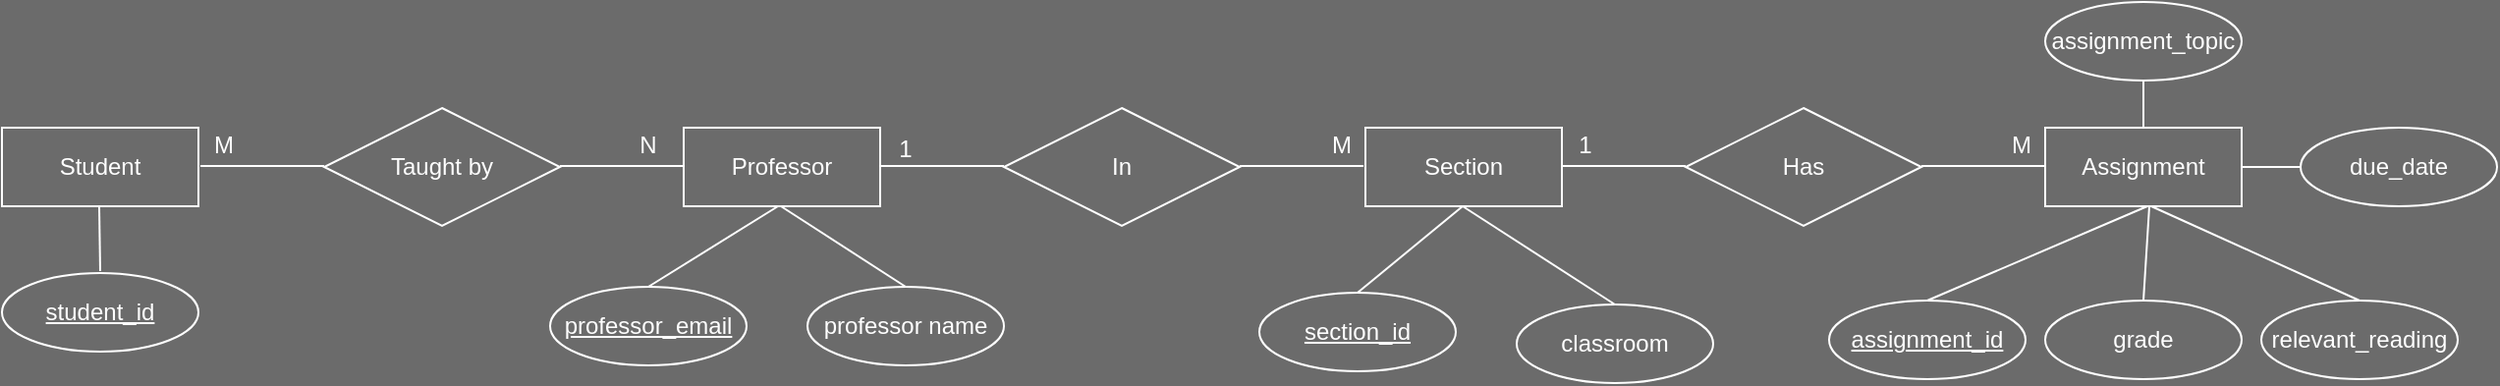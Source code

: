 <mxfile version="15.6.5" type="device" pages="5"><diagram id="R2lEEEUBdFMjLlhIrx00" name="Basic shapes"><mxGraphModel dx="1438" dy="579" grid="0" gridSize="10" guides="1" tooltips="1" connect="1" arrows="1" fold="1" page="0" pageScale="1" pageWidth="850" pageHeight="1100" background="#6B6B6B" math="0" shadow="0" extFonts="Permanent Marker^https://fonts.googleapis.com/css?family=Permanent+Marker"><root><mxCell id="0"/><mxCell id="1" parent="0"/><mxCell id="sWjn2z7VL8cJMrQNKD__-4" value="grade" style="ellipse;whiteSpace=wrap;html=1;align=center;strokeColor=#FFFFFF;fillColor=none;fontColor=#FFFFFF;" parent="1" vertex="1"><mxGeometry x="953" y="182" width="100" height="40" as="geometry"/></mxCell><mxCell id="sWjn2z7VL8cJMrQNKD__-5" value="student_id" style="ellipse;whiteSpace=wrap;html=1;align=center;fontStyle=4;strokeColor=#FFFFFF;fillColor=none;fontColor=#FFFFFF;" parent="1" vertex="1"><mxGeometry x="-87" y="168" width="100" height="40" as="geometry"/></mxCell><mxCell id="sWjn2z7VL8cJMrQNKD__-182" value="Student" style="whiteSpace=wrap;html=1;align=center;strokeColor=#FFFFFF;fillColor=none;fontColor=#FFFFFF;" parent="1" vertex="1"><mxGeometry x="-87" y="94" width="100" height="40" as="geometry"/></mxCell><mxCell id="sWjn2z7VL8cJMrQNKD__-184" value="In" style="shape=rhombus;perimeter=rhombusPerimeter;whiteSpace=wrap;html=1;align=center;strokeColor=#FFFFFF;fillColor=none;fontColor=#FFFFFF;" parent="1" vertex="1"><mxGeometry x="423" y="84" width="120" height="60" as="geometry"/></mxCell><mxCell id="rQ-bqbHi61td4MGJIwV8-2" value="Professor" style="whiteSpace=wrap;html=1;align=center;strokeColor=#FFFFFF;fillColor=none;fontColor=#FFFFFF;" vertex="1" parent="1"><mxGeometry x="260" y="94" width="100" height="40" as="geometry"/></mxCell><mxCell id="rQ-bqbHi61td4MGJIwV8-3" value="assignment_id" style="ellipse;whiteSpace=wrap;html=1;align=center;fontStyle=4;strokeColor=#FFFFFF;fillColor=none;fontColor=#FFFFFF;" vertex="1" parent="1"><mxGeometry x="843" y="182" width="100" height="40" as="geometry"/></mxCell><mxCell id="rQ-bqbHi61td4MGJIwV8-4" value="Assignment" style="whiteSpace=wrap;html=1;align=center;strokeColor=#FFFFFF;fillColor=none;fontColor=#FFFFFF;" vertex="1" parent="1"><mxGeometry x="953" y="94" width="100" height="40" as="geometry"/></mxCell><mxCell id="rQ-bqbHi61td4MGJIwV8-5" value="Section" style="whiteSpace=wrap;html=1;align=center;strokeColor=#FFFFFF;fillColor=none;fontColor=#FFFFFF;" vertex="1" parent="1"><mxGeometry x="607" y="94" width="100" height="40" as="geometry"/></mxCell><mxCell id="rQ-bqbHi61td4MGJIwV8-7" value="Taught by" style="shape=rhombus;perimeter=rhombusPerimeter;whiteSpace=wrap;html=1;align=center;strokeColor=#FFFFFF;fillColor=none;fontColor=#FFFFFF;" vertex="1" parent="1"><mxGeometry x="77" y="84" width="120" height="60" as="geometry"/></mxCell><mxCell id="rQ-bqbHi61td4MGJIwV8-8" value="Has" style="shape=rhombus;perimeter=rhombusPerimeter;whiteSpace=wrap;html=1;align=center;strokeColor=#FFFFFF;fillColor=none;fontColor=#FFFFFF;" vertex="1" parent="1"><mxGeometry x="770" y="84" width="120" height="60" as="geometry"/></mxCell><mxCell id="rQ-bqbHi61td4MGJIwV8-9" value="classroom" style="ellipse;whiteSpace=wrap;html=1;align=center;strokeColor=#FFFFFF;fillColor=none;fontColor=#FFFFFF;" vertex="1" parent="1"><mxGeometry x="684" y="184" width="100" height="40" as="geometry"/></mxCell><mxCell id="rQ-bqbHi61td4MGJIwV8-10" value="&lt;u&gt;professor_email&lt;/u&gt;" style="ellipse;whiteSpace=wrap;html=1;align=center;strokeColor=#FFFFFF;fillColor=none;fontColor=#FFFFFF;" vertex="1" parent="1"><mxGeometry x="192" y="175" width="100" height="40" as="geometry"/></mxCell><mxCell id="rQ-bqbHi61td4MGJIwV8-11" value="relevant_reading" style="ellipse;whiteSpace=wrap;html=1;align=center;strokeColor=#FFFFFF;fillColor=none;fontColor=#FFFFFF;" vertex="1" parent="1"><mxGeometry x="1063" y="182" width="100" height="40" as="geometry"/></mxCell><mxCell id="rQ-bqbHi61td4MGJIwV8-14" value="" style="endArrow=none;html=1;rounded=0;labelBackgroundColor=default;fontColor=default;strokeColor=#FFFFFF;" edge="1" parent="1"><mxGeometry width="50" height="50" relative="1" as="geometry"><mxPoint x="197" y="113.5" as="sourcePoint"/><mxPoint x="260" y="113.5" as="targetPoint"/></mxGeometry></mxCell><mxCell id="rQ-bqbHi61td4MGJIwV8-15" value="" style="endArrow=none;html=1;rounded=0;labelBackgroundColor=default;fontColor=default;strokeColor=#FFFFFF;" edge="1" parent="1"><mxGeometry width="50" height="50" relative="1" as="geometry"><mxPoint x="360" y="113.5" as="sourcePoint"/><mxPoint x="423" y="113.5" as="targetPoint"/></mxGeometry></mxCell><mxCell id="rQ-bqbHi61td4MGJIwV8-16" value="" style="endArrow=none;html=1;rounded=0;labelBackgroundColor=default;fontColor=default;strokeColor=#FFFFFF;" edge="1" parent="1"><mxGeometry width="50" height="50" relative="1" as="geometry"><mxPoint x="543" y="113.5" as="sourcePoint"/><mxPoint x="606" y="113.5" as="targetPoint"/></mxGeometry></mxCell><mxCell id="rQ-bqbHi61td4MGJIwV8-17" value="" style="endArrow=none;html=1;rounded=0;labelBackgroundColor=default;fontColor=default;strokeColor=#FFFFFF;" edge="1" parent="1"><mxGeometry width="50" height="50" relative="1" as="geometry"><mxPoint x="707" y="113.5" as="sourcePoint"/><mxPoint x="770" y="113.5" as="targetPoint"/></mxGeometry></mxCell><mxCell id="rQ-bqbHi61td4MGJIwV8-18" value="" style="endArrow=none;html=1;rounded=0;labelBackgroundColor=default;fontColor=default;strokeColor=#FFFFFF;" edge="1" parent="1"><mxGeometry width="50" height="50" relative="1" as="geometry"><mxPoint x="890" y="113.5" as="sourcePoint"/><mxPoint x="953" y="113.5" as="targetPoint"/></mxGeometry></mxCell><mxCell id="rQ-bqbHi61td4MGJIwV8-19" value="professor name" style="ellipse;whiteSpace=wrap;html=1;align=center;strokeColor=#FFFFFF;fillColor=none;fontColor=#FFFFFF;" vertex="1" parent="1"><mxGeometry x="323" y="175" width="100" height="40" as="geometry"/></mxCell><mxCell id="rQ-bqbHi61td4MGJIwV8-21" value="section_id" style="ellipse;whiteSpace=wrap;html=1;align=center;fontStyle=4;strokeColor=#FFFFFF;fillColor=none;fontColor=#FFFFFF;" vertex="1" parent="1"><mxGeometry x="553" y="178" width="100" height="40" as="geometry"/></mxCell><mxCell id="rQ-bqbHi61td4MGJIwV8-24" value="" style="endArrow=none;html=1;rounded=0;labelBackgroundColor=default;fontColor=default;strokeColor=#FFFFFF;" edge="1" parent="1"><mxGeometry width="50" height="50" relative="1" as="geometry"><mxPoint x="14" y="113.5" as="sourcePoint"/><mxPoint x="77" y="113.5" as="targetPoint"/></mxGeometry></mxCell><mxCell id="rQ-bqbHi61td4MGJIwV8-25" value="&lt;font color=&quot;#ffffff&quot;&gt;M&lt;/font&gt;" style="text;html=1;strokeColor=none;fillColor=none;align=center;verticalAlign=middle;whiteSpace=wrap;rounded=0;fontSize=12;fontColor=default;" vertex="1" parent="1"><mxGeometry x="-4" y="88" width="60" height="30" as="geometry"/></mxCell><mxCell id="rQ-bqbHi61td4MGJIwV8-26" value="" style="endArrow=none;html=1;rounded=0;labelBackgroundColor=default;fontColor=default;strokeColor=#FFFFFF;" edge="1" parent="1"><mxGeometry width="50" height="50" relative="1" as="geometry"><mxPoint x="-37.5" y="134" as="sourcePoint"/><mxPoint x="-37" y="167" as="targetPoint"/></mxGeometry></mxCell><mxCell id="rQ-bqbHi61td4MGJIwV8-27" value="" style="endArrow=none;html=1;rounded=0;labelBackgroundColor=default;fontColor=default;strokeColor=#FFFFFF;entryX=0.5;entryY=0;entryDx=0;entryDy=0;" edge="1" parent="1" target="rQ-bqbHi61td4MGJIwV8-10"><mxGeometry width="50" height="50" relative="1" as="geometry"><mxPoint x="308" y="134" as="sourcePoint"/><mxPoint x="308.5" y="295" as="targetPoint"/></mxGeometry></mxCell><mxCell id="rQ-bqbHi61td4MGJIwV8-28" value="" style="endArrow=none;html=1;rounded=0;labelBackgroundColor=default;fontColor=default;strokeColor=#FFFFFF;entryX=0.5;entryY=0;entryDx=0;entryDy=0;" edge="1" parent="1" target="rQ-bqbHi61td4MGJIwV8-19"><mxGeometry width="50" height="50" relative="1" as="geometry"><mxPoint x="309.5" y="134" as="sourcePoint"/><mxPoint x="309.5" y="366" as="targetPoint"/></mxGeometry></mxCell><mxCell id="rQ-bqbHi61td4MGJIwV8-29" value="" style="endArrow=none;html=1;rounded=0;labelBackgroundColor=default;fontColor=default;strokeColor=#FFFFFF;entryX=0.5;entryY=0;entryDx=0;entryDy=0;" edge="1" parent="1" target="rQ-bqbHi61td4MGJIwV8-21"><mxGeometry width="50" height="50" relative="1" as="geometry"><mxPoint x="656.5" y="134" as="sourcePoint"/><mxPoint x="656.5" y="366" as="targetPoint"/></mxGeometry></mxCell><mxCell id="rQ-bqbHi61td4MGJIwV8-30" value="" style="endArrow=none;html=1;rounded=0;labelBackgroundColor=default;fontColor=default;strokeColor=#FFFFFF;entryX=0.5;entryY=0;entryDx=0;entryDy=0;" edge="1" parent="1" target="rQ-bqbHi61td4MGJIwV8-9"><mxGeometry width="50" height="50" relative="1" as="geometry"><mxPoint x="656.5" y="134" as="sourcePoint"/><mxPoint x="656.5" y="366" as="targetPoint"/></mxGeometry></mxCell><mxCell id="rQ-bqbHi61td4MGJIwV8-31" value="" style="endArrow=none;html=1;rounded=0;labelBackgroundColor=default;fontColor=default;strokeColor=#FFFFFF;entryX=0.5;entryY=0;entryDx=0;entryDy=0;" edge="1" parent="1" target="rQ-bqbHi61td4MGJIwV8-3"><mxGeometry width="50" height="50" relative="1" as="geometry"><mxPoint x="1005" y="134" as="sourcePoint"/><mxPoint x="1005" y="366" as="targetPoint"/></mxGeometry></mxCell><mxCell id="rQ-bqbHi61td4MGJIwV8-32" value="" style="endArrow=none;html=1;rounded=0;labelBackgroundColor=default;fontColor=default;strokeColor=#FFFFFF;entryX=0.5;entryY=0;entryDx=0;entryDy=0;" edge="1" parent="1" target="sWjn2z7VL8cJMrQNKD__-4"><mxGeometry width="50" height="50" relative="1" as="geometry"><mxPoint x="1006" y="134" as="sourcePoint"/><mxPoint x="1006" y="366" as="targetPoint"/></mxGeometry></mxCell><mxCell id="rQ-bqbHi61td4MGJIwV8-33" value="" style="endArrow=none;html=1;rounded=0;labelBackgroundColor=default;fontColor=default;strokeColor=#FFFFFF;entryX=0.5;entryY=0;entryDx=0;entryDy=0;" edge="1" parent="1" target="rQ-bqbHi61td4MGJIwV8-11"><mxGeometry width="50" height="50" relative="1" as="geometry"><mxPoint x="1007" y="134" as="sourcePoint"/><mxPoint x="1007" y="366" as="targetPoint"/></mxGeometry></mxCell><mxCell id="rQ-bqbHi61td4MGJIwV8-34" value="&lt;font color=&quot;#ffffff&quot;&gt;N&lt;/font&gt;" style="text;html=1;strokeColor=none;fillColor=none;align=center;verticalAlign=middle;whiteSpace=wrap;rounded=0;fontSize=12;fontColor=default;" vertex="1" parent="1"><mxGeometry x="212" y="88" width="60" height="30" as="geometry"/></mxCell><mxCell id="rQ-bqbHi61td4MGJIwV8-35" value="&lt;font color=&quot;#ffffff&quot;&gt;1&lt;/font&gt;" style="text;html=1;strokeColor=none;fillColor=none;align=center;verticalAlign=middle;whiteSpace=wrap;rounded=0;fontSize=12;fontColor=default;" vertex="1" parent="1"><mxGeometry x="343" y="90" width="60" height="30" as="geometry"/></mxCell><mxCell id="rQ-bqbHi61td4MGJIwV8-38" value="&lt;font color=&quot;#ffffff&quot;&gt;M&lt;/font&gt;" style="text;html=1;strokeColor=none;fillColor=none;align=center;verticalAlign=middle;whiteSpace=wrap;rounded=0;fontSize=12;fontColor=default;" vertex="1" parent="1"><mxGeometry x="565" y="88" width="60" height="30" as="geometry"/></mxCell><mxCell id="rQ-bqbHi61td4MGJIwV8-39" value="&lt;font color=&quot;#ffffff&quot;&gt;1&lt;/font&gt;" style="text;html=1;strokeColor=none;fillColor=none;align=center;verticalAlign=middle;whiteSpace=wrap;rounded=0;fontSize=12;fontColor=default;" vertex="1" parent="1"><mxGeometry x="689" y="88" width="60" height="30" as="geometry"/></mxCell><mxCell id="rQ-bqbHi61td4MGJIwV8-40" value="&lt;font color=&quot;#ffffff&quot;&gt;M&lt;/font&gt;" style="text;html=1;strokeColor=none;fillColor=none;align=center;verticalAlign=middle;whiteSpace=wrap;rounded=0;fontSize=12;fontColor=default;" vertex="1" parent="1"><mxGeometry x="911" y="88" width="60" height="30" as="geometry"/></mxCell><mxCell id="rQ-bqbHi61td4MGJIwV8-41" value="due_date" style="ellipse;whiteSpace=wrap;html=1;align=center;strokeColor=#FFFFFF;fillColor=none;fontColor=#FFFFFF;" vertex="1" parent="1"><mxGeometry x="1083" y="94" width="100" height="40" as="geometry"/></mxCell><mxCell id="rQ-bqbHi61td4MGJIwV8-43" value="assignment_topic" style="ellipse;whiteSpace=wrap;html=1;align=center;strokeColor=#FFFFFF;fillColor=none;fontColor=#FFFFFF;" vertex="1" parent="1"><mxGeometry x="953" y="30" width="100" height="40" as="geometry"/></mxCell><mxCell id="rQ-bqbHi61td4MGJIwV8-44" value="" style="endArrow=none;html=1;rounded=0;labelBackgroundColor=default;fontColor=default;strokeColor=#FFFFFF;entryX=0.5;entryY=0;entryDx=0;entryDy=0;" edge="1" parent="1" target="rQ-bqbHi61td4MGJIwV8-4"><mxGeometry width="50" height="50" relative="1" as="geometry"><mxPoint x="1003" y="70" as="sourcePoint"/><mxPoint x="1109" y="118" as="targetPoint"/></mxGeometry></mxCell><mxCell id="rQ-bqbHi61td4MGJIwV8-45" value="" style="endArrow=none;html=1;rounded=0;labelBackgroundColor=default;fontColor=default;strokeColor=#FFFFFF;entryX=0;entryY=0.5;entryDx=0;entryDy=0;" edge="1" parent="1" target="rQ-bqbHi61td4MGJIwV8-41"><mxGeometry width="50" height="50" relative="1" as="geometry"><mxPoint x="1053" y="114" as="sourcePoint"/><mxPoint x="1159" y="162" as="targetPoint"/></mxGeometry></mxCell></root></mxGraphModel></diagram><diagram name="Entities &amp; Attributes" id="x3uQBSlmDtTH4PlA1bDb"><mxGraphModel dx="1488" dy="1133" grid="1" gridSize="10" guides="1" tooltips="1" connect="1" arrows="1" fold="1" page="1" pageScale="1" pageWidth="850" pageHeight="1100" background="#000000" math="0" shadow="0" extFonts="Permanent Marker^https://fonts.googleapis.com/css?family=Permanent+Marker"><root><mxCell id="8Mt_m_WyQLmfWNq4UV26-0"/><mxCell id="8Mt_m_WyQLmfWNq4UV26-1" parent="8Mt_m_WyQLmfWNq4UV26-0"/><mxCell id="8Mt_m_WyQLmfWNq4UV26-2" value="Dog" style="whiteSpace=wrap;html=1;align=center;strokeColor=#FFFFFF;fillColor=none;fontColor=#FFFFFF;" vertex="1" parent="8Mt_m_WyQLmfWNq4UV26-1"><mxGeometry x="180" y="190" width="100" height="40" as="geometry"/></mxCell><mxCell id="8Mt_m_WyQLmfWNq4UV26-6" value="Name" style="ellipse;whiteSpace=wrap;html=1;align=center;strokeColor=#FFFFFF;fillColor=none;fontColor=#FFFFFF;" vertex="1" parent="8Mt_m_WyQLmfWNq4UV26-1"><mxGeometry x="40" y="100" width="100" height="40" as="geometry"/></mxCell><mxCell id="8Mt_m_WyQLmfWNq4UV26-7" value="Age" style="ellipse;whiteSpace=wrap;html=1;align=center;strokeColor=#FFFFFF;fillColor=none;fontColor=#FFFFFF;" vertex="1" parent="8Mt_m_WyQLmfWNq4UV26-1"><mxGeometry x="40" y="160" width="100" height="40" as="geometry"/></mxCell><mxCell id="8Mt_m_WyQLmfWNq4UV26-8" value="Breed" style="ellipse;whiteSpace=wrap;html=1;align=center;strokeColor=#FFFFFF;fillColor=none;fontColor=#FFFFFF;" vertex="1" parent="8Mt_m_WyQLmfWNq4UV26-1"><mxGeometry x="40" y="220" width="100" height="40" as="geometry"/></mxCell><mxCell id="8Mt_m_WyQLmfWNq4UV26-9" value="Sex" style="ellipse;whiteSpace=wrap;html=1;align=center;strokeColor=#FFFFFF;fillColor=none;fontColor=#FFFFFF;" vertex="1" parent="8Mt_m_WyQLmfWNq4UV26-1"><mxGeometry x="40" y="280" width="100" height="40" as="geometry"/></mxCell><mxCell id="8Mt_m_WyQLmfWNq4UV26-10" value="Fur color" style="ellipse;whiteSpace=wrap;html=1;align=center;strokeColor=#FFFFFF;fillColor=none;fontColor=#FFFFFF;" vertex="1" parent="8Mt_m_WyQLmfWNq4UV26-1"><mxGeometry x="40" y="340" width="100" height="40" as="geometry"/></mxCell><mxCell id="8Mt_m_WyQLmfWNq4UV26-11" value="" style="endArrow=none;html=1;dashed=1;dashPattern=1 1;strokeColor=#FFFFFF;fontColor=#FFFFFF;" edge="1" parent="8Mt_m_WyQLmfWNq4UV26-1" source="8Mt_m_WyQLmfWNq4UV26-2" target="8Mt_m_WyQLmfWNq4UV26-6"><mxGeometry width="50" height="50" relative="1" as="geometry"><mxPoint x="210" y="170" as="sourcePoint"/><mxPoint x="260" y="120" as="targetPoint"/></mxGeometry></mxCell><mxCell id="8Mt_m_WyQLmfWNq4UV26-12" value="" style="endArrow=none;html=1;dashed=1;dashPattern=1 1;strokeColor=#FFFFFF;fontColor=#FFFFFF;" edge="1" parent="8Mt_m_WyQLmfWNq4UV26-1" source="8Mt_m_WyQLmfWNq4UV26-2" target="8Mt_m_WyQLmfWNq4UV26-7"><mxGeometry width="50" height="50" relative="1" as="geometry"><mxPoint x="233.333" y="230" as="sourcePoint"/><mxPoint x="123.529" y="147.647" as="targetPoint"/></mxGeometry></mxCell><mxCell id="8Mt_m_WyQLmfWNq4UV26-13" value="" style="endArrow=none;html=1;dashed=1;dashPattern=1 1;strokeColor=#FFFFFF;fontColor=#FFFFFF;" edge="1" parent="8Mt_m_WyQLmfWNq4UV26-1" source="8Mt_m_WyQLmfWNq4UV26-2" target="8Mt_m_WyQLmfWNq4UV26-8"><mxGeometry width="50" height="50" relative="1" as="geometry"><mxPoint x="210" y="231.25" as="sourcePoint"/><mxPoint x="136.477" y="203.679" as="targetPoint"/></mxGeometry></mxCell><mxCell id="8Mt_m_WyQLmfWNq4UV26-14" value="" style="endArrow=none;html=1;dashed=1;dashPattern=1 1;strokeColor=#FFFFFF;fontColor=#FFFFFF;" edge="1" parent="8Mt_m_WyQLmfWNq4UV26-1" source="8Mt_m_WyQLmfWNq4UV26-2" target="8Mt_m_WyQLmfWNq4UV26-9"><mxGeometry width="50" height="50" relative="1" as="geometry"><mxPoint x="220" y="241.25" as="sourcePoint"/><mxPoint x="149.273" y="246.602" as="targetPoint"/></mxGeometry></mxCell><mxCell id="8Mt_m_WyQLmfWNq4UV26-15" value="" style="endArrow=none;html=1;dashed=1;dashPattern=1 1;strokeColor=#FFFFFF;fontColor=#FFFFFF;" edge="1" parent="8Mt_m_WyQLmfWNq4UV26-1" source="8Mt_m_WyQLmfWNq4UV26-2" target="8Mt_m_WyQLmfWNq4UV26-10"><mxGeometry width="50" height="50" relative="1" as="geometry"><mxPoint x="230" y="251.25" as="sourcePoint"/><mxPoint x="159.273" y="256.602" as="targetPoint"/></mxGeometry></mxCell><mxCell id="8Mt_m_WyQLmfWNq4UV26-16" value="Person" style="whiteSpace=wrap;html=1;align=center;strokeColor=#FFFFFF;fillColor=none;fontColor=#FFFFFF;" vertex="1" parent="8Mt_m_WyQLmfWNq4UV26-1"><mxGeometry x="480" y="190" width="100" height="40" as="geometry"/></mxCell><mxCell id="8Mt_m_WyQLmfWNq4UV26-17" value="Name" style="ellipse;whiteSpace=wrap;html=1;align=center;strokeColor=#FFFFFF;fillColor=none;fontColor=#FFFFFF;" vertex="1" parent="8Mt_m_WyQLmfWNq4UV26-1"><mxGeometry x="620" y="110" width="100" height="40" as="geometry"/></mxCell><mxCell id="8Mt_m_WyQLmfWNq4UV26-18" value="Age" style="ellipse;whiteSpace=wrap;html=1;align=center;strokeColor=#FFFFFF;fillColor=none;fontColor=#FFFFFF;" vertex="1" parent="8Mt_m_WyQLmfWNq4UV26-1"><mxGeometry x="620" y="170" width="100" height="40" as="geometry"/></mxCell><mxCell id="8Mt_m_WyQLmfWNq4UV26-19" value="Sex" style="ellipse;whiteSpace=wrap;html=1;align=center;strokeColor=#FFFFFF;fillColor=none;fontColor=#FFFFFF;" vertex="1" parent="8Mt_m_WyQLmfWNq4UV26-1"><mxGeometry x="620" y="230" width="100" height="40" as="geometry"/></mxCell><mxCell id="8Mt_m_WyQLmfWNq4UV26-20" value="Height" style="ellipse;whiteSpace=wrap;html=1;align=center;strokeColor=#FFFFFF;fillColor=none;fontColor=#FFFFFF;" vertex="1" parent="8Mt_m_WyQLmfWNq4UV26-1"><mxGeometry x="620" y="290" width="100" height="40" as="geometry"/></mxCell><mxCell id="8Mt_m_WyQLmfWNq4UV26-21" value="Weight" style="ellipse;whiteSpace=wrap;html=1;align=center;strokeColor=#FFFFFF;fillColor=none;fontColor=#FFFFFF;" vertex="1" parent="8Mt_m_WyQLmfWNq4UV26-1"><mxGeometry x="620" y="350" width="100" height="40" as="geometry"/></mxCell><mxCell id="8Mt_m_WyQLmfWNq4UV26-22" value="" style="endArrow=none;html=1;dashed=1;dashPattern=1 1;strokeColor=#FFFFFF;fontColor=#FFFFFF;" edge="1" parent="8Mt_m_WyQLmfWNq4UV26-1" source="8Mt_m_WyQLmfWNq4UV26-16" target="8Mt_m_WyQLmfWNq4UV26-17"><mxGeometry width="50" height="50" relative="1" as="geometry"><mxPoint x="520" y="180" as="sourcePoint"/><mxPoint x="570" y="130" as="targetPoint"/></mxGeometry></mxCell><mxCell id="8Mt_m_WyQLmfWNq4UV26-23" value="" style="endArrow=none;html=1;dashed=1;dashPattern=1 1;strokeColor=#FFFFFF;fontColor=#FFFFFF;" edge="1" parent="8Mt_m_WyQLmfWNq4UV26-1" source="8Mt_m_WyQLmfWNq4UV26-16" target="8Mt_m_WyQLmfWNq4UV26-18"><mxGeometry width="50" height="50" relative="1" as="geometry"><mxPoint x="543.333" y="240" as="sourcePoint"/><mxPoint x="433.529" y="157.647" as="targetPoint"/></mxGeometry></mxCell><mxCell id="8Mt_m_WyQLmfWNq4UV26-24" value="" style="endArrow=none;html=1;dashed=1;dashPattern=1 1;strokeColor=#FFFFFF;fontColor=#FFFFFF;" edge="1" parent="8Mt_m_WyQLmfWNq4UV26-1" source="8Mt_m_WyQLmfWNq4UV26-16" target="8Mt_m_WyQLmfWNq4UV26-19"><mxGeometry width="50" height="50" relative="1" as="geometry"><mxPoint x="520" y="241.25" as="sourcePoint"/><mxPoint x="446.477" y="213.679" as="targetPoint"/></mxGeometry></mxCell><mxCell id="8Mt_m_WyQLmfWNq4UV26-25" value="" style="endArrow=none;html=1;dashed=1;dashPattern=1 1;strokeColor=#FFFFFF;fontColor=#FFFFFF;" edge="1" parent="8Mt_m_WyQLmfWNq4UV26-1" source="8Mt_m_WyQLmfWNq4UV26-16" target="8Mt_m_WyQLmfWNq4UV26-20"><mxGeometry width="50" height="50" relative="1" as="geometry"><mxPoint x="530" y="251.25" as="sourcePoint"/><mxPoint x="459.273" y="256.602" as="targetPoint"/></mxGeometry></mxCell><mxCell id="8Mt_m_WyQLmfWNq4UV26-26" value="" style="endArrow=none;html=1;dashed=1;dashPattern=1 1;strokeColor=#FFFFFF;fontColor=#FFFFFF;" edge="1" parent="8Mt_m_WyQLmfWNq4UV26-1" source="8Mt_m_WyQLmfWNq4UV26-16" target="8Mt_m_WyQLmfWNq4UV26-21"><mxGeometry width="50" height="50" relative="1" as="geometry"><mxPoint x="540" y="261.25" as="sourcePoint"/><mxPoint x="469.273" y="266.602" as="targetPoint"/></mxGeometry></mxCell><mxCell id="8Mt_m_WyQLmfWNq4UV26-27" value="Chip ID" style="ellipse;whiteSpace=wrap;html=1;align=center;fontStyle=4;strokeColor=#FFFFFF;fillColor=none;fontColor=#FFFFFF;" vertex="1" parent="8Mt_m_WyQLmfWNq4UV26-1"><mxGeometry x="40" y="40" width="100" height="40" as="geometry"/></mxCell><mxCell id="8Mt_m_WyQLmfWNq4UV26-28" value="" style="endArrow=none;html=1;dashed=1;dashPattern=1 1;strokeColor=#FFFFFF;fontColor=#FFFFFF;" edge="1" parent="8Mt_m_WyQLmfWNq4UV26-1" source="8Mt_m_WyQLmfWNq4UV26-2" target="8Mt_m_WyQLmfWNq4UV26-27"><mxGeometry width="50" height="50" relative="1" as="geometry"><mxPoint x="216.667" y="230" as="sourcePoint"/><mxPoint x="121.144" y="148.124" as="targetPoint"/></mxGeometry></mxCell><mxCell id="8Mt_m_WyQLmfWNq4UV26-29" value="" style="endArrow=none;html=1;dashed=1;dashPattern=1 1;strokeColor=#FFFFFF;fontColor=#FFFFFF;" edge="1" parent="8Mt_m_WyQLmfWNq4UV26-1" source="8Mt_m_WyQLmfWNq4UV26-16" target="8Mt_m_WyQLmfWNq4UV26-30"><mxGeometry width="50" height="50" relative="1" as="geometry"><mxPoint x="563.333" y="240" as="sourcePoint"/><mxPoint x="651" y="80" as="targetPoint"/></mxGeometry></mxCell><mxCell id="8Mt_m_WyQLmfWNq4UV26-30" value="Social Security Number" style="ellipse;whiteSpace=wrap;html=1;align=center;fontStyle=4;strokeColor=#FFFFFF;fillColor=none;fontColor=#FFFFFF;" vertex="1" parent="8Mt_m_WyQLmfWNq4UV26-1"><mxGeometry x="620" y="50" width="100" height="40" as="geometry"/></mxCell></root></mxGraphModel></diagram><diagram name="Relationships" id="x3Dpfew6YXMBg5Lt1oDi"><mxGraphModel dx="893" dy="680" grid="1" gridSize="10" guides="1" tooltips="1" connect="1" arrows="1" fold="1" page="1" pageScale="1" pageWidth="850" pageHeight="1100" background="#000000" math="0" shadow="0" extFonts="Permanent Marker^https://fonts.googleapis.com/css?family=Permanent+Marker"><root><mxCell id="bvYGP_05jQYxHPNjV4Q_-0"/><mxCell id="bvYGP_05jQYxHPNjV4Q_-1" parent="bvYGP_05jQYxHPNjV4Q_-0"/><mxCell id="bvYGP_05jQYxHPNjV4Q_-2" value="Dog" style="whiteSpace=wrap;html=1;align=center;strokeColor=#FFFFFF;fillColor=none;fontColor=#FFFFFF;" vertex="1" parent="bvYGP_05jQYxHPNjV4Q_-1"><mxGeometry x="180" y="190" width="100" height="40" as="geometry"/></mxCell><mxCell id="bvYGP_05jQYxHPNjV4Q_-4" value="Name" style="ellipse;whiteSpace=wrap;html=1;align=center;strokeColor=#FFFFFF;fillColor=none;fontColor=#FFFFFF;" vertex="1" parent="bvYGP_05jQYxHPNjV4Q_-1"><mxGeometry x="40" y="100" width="100" height="40" as="geometry"/></mxCell><mxCell id="bvYGP_05jQYxHPNjV4Q_-5" value="Age" style="ellipse;whiteSpace=wrap;html=1;align=center;strokeColor=#FFFFFF;fillColor=none;fontColor=#FFFFFF;" vertex="1" parent="bvYGP_05jQYxHPNjV4Q_-1"><mxGeometry x="40" y="160" width="100" height="40" as="geometry"/></mxCell><mxCell id="bvYGP_05jQYxHPNjV4Q_-6" value="Breed" style="ellipse;whiteSpace=wrap;html=1;align=center;strokeColor=#FFFFFF;fillColor=none;fontColor=#FFFFFF;" vertex="1" parent="bvYGP_05jQYxHPNjV4Q_-1"><mxGeometry x="40" y="220" width="100" height="40" as="geometry"/></mxCell><mxCell id="bvYGP_05jQYxHPNjV4Q_-7" value="Sex" style="ellipse;whiteSpace=wrap;html=1;align=center;strokeColor=#FFFFFF;fillColor=none;fontColor=#FFFFFF;" vertex="1" parent="bvYGP_05jQYxHPNjV4Q_-1"><mxGeometry x="40" y="280" width="100" height="40" as="geometry"/></mxCell><mxCell id="bvYGP_05jQYxHPNjV4Q_-8" value="Fur color" style="ellipse;whiteSpace=wrap;html=1;align=center;strokeColor=#FFFFFF;fillColor=none;fontColor=#FFFFFF;" vertex="1" parent="bvYGP_05jQYxHPNjV4Q_-1"><mxGeometry x="40" y="340" width="100" height="40" as="geometry"/></mxCell><mxCell id="bvYGP_05jQYxHPNjV4Q_-9" value="" style="endArrow=none;html=1;dashed=1;dashPattern=1 1;strokeColor=#FFFFFF;fontColor=#FFFFFF;" edge="1" parent="bvYGP_05jQYxHPNjV4Q_-1" source="bvYGP_05jQYxHPNjV4Q_-2" target="bvYGP_05jQYxHPNjV4Q_-4"><mxGeometry width="50" height="50" relative="1" as="geometry"><mxPoint x="210" y="170" as="sourcePoint"/><mxPoint x="260" y="120" as="targetPoint"/></mxGeometry></mxCell><mxCell id="bvYGP_05jQYxHPNjV4Q_-10" value="" style="endArrow=none;html=1;dashed=1;dashPattern=1 1;strokeColor=#FFFFFF;fontColor=#FFFFFF;" edge="1" parent="bvYGP_05jQYxHPNjV4Q_-1" source="bvYGP_05jQYxHPNjV4Q_-2" target="bvYGP_05jQYxHPNjV4Q_-5"><mxGeometry width="50" height="50" relative="1" as="geometry"><mxPoint x="233.333" y="230" as="sourcePoint"/><mxPoint x="123.529" y="147.647" as="targetPoint"/></mxGeometry></mxCell><mxCell id="bvYGP_05jQYxHPNjV4Q_-11" value="" style="endArrow=none;html=1;dashed=1;dashPattern=1 1;strokeColor=#FFFFFF;fontColor=#FFFFFF;" edge="1" parent="bvYGP_05jQYxHPNjV4Q_-1" source="bvYGP_05jQYxHPNjV4Q_-2" target="bvYGP_05jQYxHPNjV4Q_-6"><mxGeometry width="50" height="50" relative="1" as="geometry"><mxPoint x="210" y="231.25" as="sourcePoint"/><mxPoint x="136.477" y="203.679" as="targetPoint"/></mxGeometry></mxCell><mxCell id="bvYGP_05jQYxHPNjV4Q_-12" value="" style="endArrow=none;html=1;dashed=1;dashPattern=1 1;strokeColor=#FFFFFF;fontColor=#FFFFFF;" edge="1" parent="bvYGP_05jQYxHPNjV4Q_-1" source="bvYGP_05jQYxHPNjV4Q_-2" target="bvYGP_05jQYxHPNjV4Q_-7"><mxGeometry width="50" height="50" relative="1" as="geometry"><mxPoint x="220" y="241.25" as="sourcePoint"/><mxPoint x="149.273" y="246.602" as="targetPoint"/></mxGeometry></mxCell><mxCell id="bvYGP_05jQYxHPNjV4Q_-13" value="" style="endArrow=none;html=1;dashed=1;dashPattern=1 1;strokeColor=#FFFFFF;fontColor=#FFFFFF;" edge="1" parent="bvYGP_05jQYxHPNjV4Q_-1" source="bvYGP_05jQYxHPNjV4Q_-2" target="bvYGP_05jQYxHPNjV4Q_-8"><mxGeometry width="50" height="50" relative="1" as="geometry"><mxPoint x="230" y="251.25" as="sourcePoint"/><mxPoint x="159.273" y="256.602" as="targetPoint"/></mxGeometry></mxCell><mxCell id="bvYGP_05jQYxHPNjV4Q_-14" value="Person" style="whiteSpace=wrap;html=1;align=center;strokeColor=#FFFFFF;fillColor=none;fontColor=#FFFFFF;" vertex="1" parent="bvYGP_05jQYxHPNjV4Q_-1"><mxGeometry x="480" y="190" width="100" height="40" as="geometry"/></mxCell><mxCell id="bvYGP_05jQYxHPNjV4Q_-15" value="Name" style="ellipse;whiteSpace=wrap;html=1;align=center;strokeColor=#FFFFFF;fillColor=none;fontColor=#FFFFFF;" vertex="1" parent="bvYGP_05jQYxHPNjV4Q_-1"><mxGeometry x="620" y="110" width="100" height="40" as="geometry"/></mxCell><mxCell id="bvYGP_05jQYxHPNjV4Q_-16" value="Age" style="ellipse;whiteSpace=wrap;html=1;align=center;strokeColor=#FFFFFF;fillColor=none;fontColor=#FFFFFF;" vertex="1" parent="bvYGP_05jQYxHPNjV4Q_-1"><mxGeometry x="620" y="170" width="100" height="40" as="geometry"/></mxCell><mxCell id="bvYGP_05jQYxHPNjV4Q_-17" value="Sex" style="ellipse;whiteSpace=wrap;html=1;align=center;strokeColor=#FFFFFF;fillColor=none;fontColor=#FFFFFF;" vertex="1" parent="bvYGP_05jQYxHPNjV4Q_-1"><mxGeometry x="620" y="230" width="100" height="40" as="geometry"/></mxCell><mxCell id="bvYGP_05jQYxHPNjV4Q_-18" value="Height" style="ellipse;whiteSpace=wrap;html=1;align=center;strokeColor=#FFFFFF;fillColor=none;fontColor=#FFFFFF;" vertex="1" parent="bvYGP_05jQYxHPNjV4Q_-1"><mxGeometry x="620" y="290" width="100" height="40" as="geometry"/></mxCell><mxCell id="bvYGP_05jQYxHPNjV4Q_-19" value="Weight" style="ellipse;whiteSpace=wrap;html=1;align=center;strokeColor=#FFFFFF;fillColor=none;fontColor=#FFFFFF;" vertex="1" parent="bvYGP_05jQYxHPNjV4Q_-1"><mxGeometry x="620" y="350" width="100" height="40" as="geometry"/></mxCell><mxCell id="bvYGP_05jQYxHPNjV4Q_-20" value="" style="endArrow=none;html=1;dashed=1;dashPattern=1 1;strokeColor=#FFFFFF;fontColor=#FFFFFF;" edge="1" parent="bvYGP_05jQYxHPNjV4Q_-1" source="bvYGP_05jQYxHPNjV4Q_-14" target="bvYGP_05jQYxHPNjV4Q_-15"><mxGeometry width="50" height="50" relative="1" as="geometry"><mxPoint x="520" y="180" as="sourcePoint"/><mxPoint x="570" y="130" as="targetPoint"/></mxGeometry></mxCell><mxCell id="bvYGP_05jQYxHPNjV4Q_-21" value="" style="endArrow=none;html=1;dashed=1;dashPattern=1 1;strokeColor=#FFFFFF;fontColor=#FFFFFF;" edge="1" parent="bvYGP_05jQYxHPNjV4Q_-1" source="bvYGP_05jQYxHPNjV4Q_-14" target="bvYGP_05jQYxHPNjV4Q_-16"><mxGeometry width="50" height="50" relative="1" as="geometry"><mxPoint x="543.333" y="240" as="sourcePoint"/><mxPoint x="433.529" y="157.647" as="targetPoint"/></mxGeometry></mxCell><mxCell id="bvYGP_05jQYxHPNjV4Q_-22" value="" style="endArrow=none;html=1;dashed=1;dashPattern=1 1;strokeColor=#FFFFFF;fontColor=#FFFFFF;" edge="1" parent="bvYGP_05jQYxHPNjV4Q_-1" source="bvYGP_05jQYxHPNjV4Q_-14" target="bvYGP_05jQYxHPNjV4Q_-17"><mxGeometry width="50" height="50" relative="1" as="geometry"><mxPoint x="520" y="241.25" as="sourcePoint"/><mxPoint x="446.477" y="213.679" as="targetPoint"/></mxGeometry></mxCell><mxCell id="bvYGP_05jQYxHPNjV4Q_-23" value="" style="endArrow=none;html=1;dashed=1;dashPattern=1 1;strokeColor=#FFFFFF;fontColor=#FFFFFF;" edge="1" parent="bvYGP_05jQYxHPNjV4Q_-1" source="bvYGP_05jQYxHPNjV4Q_-14" target="bvYGP_05jQYxHPNjV4Q_-18"><mxGeometry width="50" height="50" relative="1" as="geometry"><mxPoint x="530" y="251.25" as="sourcePoint"/><mxPoint x="459.273" y="256.602" as="targetPoint"/></mxGeometry></mxCell><mxCell id="bvYGP_05jQYxHPNjV4Q_-24" value="" style="endArrow=none;html=1;dashed=1;dashPattern=1 1;strokeColor=#FFFFFF;fontColor=#FFFFFF;" edge="1" parent="bvYGP_05jQYxHPNjV4Q_-1" source="bvYGP_05jQYxHPNjV4Q_-14" target="bvYGP_05jQYxHPNjV4Q_-19"><mxGeometry width="50" height="50" relative="1" as="geometry"><mxPoint x="540" y="261.25" as="sourcePoint"/><mxPoint x="469.273" y="266.602" as="targetPoint"/></mxGeometry></mxCell><mxCell id="bvYGP_05jQYxHPNjV4Q_-25" value="Chip ID" style="ellipse;whiteSpace=wrap;html=1;align=center;fontStyle=4;strokeColor=#FFFFFF;fillColor=none;fontColor=#FFFFFF;" vertex="1" parent="bvYGP_05jQYxHPNjV4Q_-1"><mxGeometry x="40" y="40" width="100" height="40" as="geometry"/></mxCell><mxCell id="bvYGP_05jQYxHPNjV4Q_-26" value="" style="endArrow=none;html=1;dashed=1;dashPattern=1 1;strokeColor=#FFFFFF;fontColor=#FFFFFF;" edge="1" parent="bvYGP_05jQYxHPNjV4Q_-1" source="bvYGP_05jQYxHPNjV4Q_-2" target="bvYGP_05jQYxHPNjV4Q_-25"><mxGeometry width="50" height="50" relative="1" as="geometry"><mxPoint x="216.667" y="230" as="sourcePoint"/><mxPoint x="121.144" y="148.124" as="targetPoint"/></mxGeometry></mxCell><mxCell id="bvYGP_05jQYxHPNjV4Q_-27" value="" style="endArrow=none;html=1;dashed=1;dashPattern=1 1;strokeColor=#FFFFFF;fontColor=#FFFFFF;" edge="1" parent="bvYGP_05jQYxHPNjV4Q_-1" source="bvYGP_05jQYxHPNjV4Q_-14" target="bvYGP_05jQYxHPNjV4Q_-28"><mxGeometry width="50" height="50" relative="1" as="geometry"><mxPoint x="563.333" y="240" as="sourcePoint"/><mxPoint x="651" y="80" as="targetPoint"/></mxGeometry></mxCell><mxCell id="bvYGP_05jQYxHPNjV4Q_-28" value="Social Security Number" style="ellipse;whiteSpace=wrap;html=1;align=center;fontStyle=4;strokeColor=#FFFFFF;fillColor=none;fontColor=#FFFFFF;" vertex="1" parent="bvYGP_05jQYxHPNjV4Q_-1"><mxGeometry x="620" y="50" width="100" height="40" as="geometry"/></mxCell><mxCell id="bvYGP_05jQYxHPNjV4Q_-31" value="Owns" style="shape=rhombus;perimeter=rhombusPerimeter;whiteSpace=wrap;html=1;align=center;strokeColor=#FFFFFF;fillColor=none;fontColor=#FFFFFF;" vertex="1" parent="bvYGP_05jQYxHPNjV4Q_-1"><mxGeometry x="320" y="180" width="120" height="60" as="geometry"/></mxCell><mxCell id="bvYGP_05jQYxHPNjV4Q_-32" value="" style="endArrow=none;html=1;dashed=1;dashPattern=1 1;strokeColor=#FFFFFF;fontColor=#FFFFFF;entryX=0;entryY=0.5;entryDx=0;entryDy=0;" edge="1" parent="bvYGP_05jQYxHPNjV4Q_-1" source="bvYGP_05jQYxHPNjV4Q_-2" target="bvYGP_05jQYxHPNjV4Q_-31"><mxGeometry width="50" height="50" relative="1" as="geometry"><mxPoint x="277.5" y="240.0" as="sourcePoint"/><mxPoint x="360.968" y="284.516" as="targetPoint"/></mxGeometry></mxCell><mxCell id="bvYGP_05jQYxHPNjV4Q_-33" value="" style="endArrow=none;html=1;dashed=1;dashPattern=1 1;strokeColor=#FFFFFF;fontColor=#FFFFFF;entryX=1;entryY=0.5;entryDx=0;entryDy=0;" edge="1" parent="bvYGP_05jQYxHPNjV4Q_-1" source="bvYGP_05jQYxHPNjV4Q_-14" target="bvYGP_05jQYxHPNjV4Q_-31"><mxGeometry width="50" height="50" relative="1" as="geometry"><mxPoint x="270.0" y="200.0" as="sourcePoint"/><mxPoint x="364.286" y="137.143" as="targetPoint"/></mxGeometry></mxCell><mxCell id="_oiNv1voT7NBTlwxmMAq-0" value="Dog" style="whiteSpace=wrap;html=1;align=center;strokeColor=#FFFFFF;fillColor=none;fontColor=#FFFFFF;" vertex="1" parent="bvYGP_05jQYxHPNjV4Q_-1"><mxGeometry x="180" y="670" width="100" height="40" as="geometry"/></mxCell><mxCell id="_oiNv1voT7NBTlwxmMAq-1" value="Bites" style="shape=rhombus;perimeter=rhombusPerimeter;whiteSpace=wrap;html=1;align=center;strokeColor=#FFFFFF;fillColor=none;fontColor=#FFFFFF;" vertex="1" parent="bvYGP_05jQYxHPNjV4Q_-1"><mxGeometry x="320" y="740" width="120" height="60" as="geometry"/></mxCell><mxCell id="_oiNv1voT7NBTlwxmMAq-2" value="Name" style="ellipse;whiteSpace=wrap;html=1;align=center;strokeColor=#FFFFFF;fillColor=none;fontColor=#FFFFFF;" vertex="1" parent="bvYGP_05jQYxHPNjV4Q_-1"><mxGeometry x="40" y="580" width="100" height="40" as="geometry"/></mxCell><mxCell id="_oiNv1voT7NBTlwxmMAq-3" value="Age" style="ellipse;whiteSpace=wrap;html=1;align=center;strokeColor=#FFFFFF;fillColor=none;fontColor=#FFFFFF;" vertex="1" parent="bvYGP_05jQYxHPNjV4Q_-1"><mxGeometry x="40" y="640" width="100" height="40" as="geometry"/></mxCell><mxCell id="_oiNv1voT7NBTlwxmMAq-4" value="Breed" style="ellipse;whiteSpace=wrap;html=1;align=center;strokeColor=#FFFFFF;fillColor=none;fontColor=#FFFFFF;" vertex="1" parent="bvYGP_05jQYxHPNjV4Q_-1"><mxGeometry x="40" y="700" width="100" height="40" as="geometry"/></mxCell><mxCell id="_oiNv1voT7NBTlwxmMAq-5" value="Sex" style="ellipse;whiteSpace=wrap;html=1;align=center;strokeColor=#FFFFFF;fillColor=none;fontColor=#FFFFFF;" vertex="1" parent="bvYGP_05jQYxHPNjV4Q_-1"><mxGeometry x="40" y="760" width="100" height="40" as="geometry"/></mxCell><mxCell id="_oiNv1voT7NBTlwxmMAq-6" value="Fur color" style="ellipse;whiteSpace=wrap;html=1;align=center;strokeColor=#FFFFFF;fillColor=none;fontColor=#FFFFFF;" vertex="1" parent="bvYGP_05jQYxHPNjV4Q_-1"><mxGeometry x="40" y="820" width="100" height="40" as="geometry"/></mxCell><mxCell id="_oiNv1voT7NBTlwxmMAq-7" value="" style="endArrow=none;html=1;dashed=1;dashPattern=1 1;strokeColor=#FFFFFF;fontColor=#FFFFFF;" edge="1" parent="bvYGP_05jQYxHPNjV4Q_-1" source="_oiNv1voT7NBTlwxmMAq-0" target="_oiNv1voT7NBTlwxmMAq-2"><mxGeometry width="50" height="50" relative="1" as="geometry"><mxPoint x="210" y="650" as="sourcePoint"/><mxPoint x="260" y="600" as="targetPoint"/></mxGeometry></mxCell><mxCell id="_oiNv1voT7NBTlwxmMAq-8" value="" style="endArrow=none;html=1;dashed=1;dashPattern=1 1;strokeColor=#FFFFFF;fontColor=#FFFFFF;" edge="1" parent="bvYGP_05jQYxHPNjV4Q_-1" source="_oiNv1voT7NBTlwxmMAq-0" target="_oiNv1voT7NBTlwxmMAq-3"><mxGeometry width="50" height="50" relative="1" as="geometry"><mxPoint x="233.333" y="710" as="sourcePoint"/><mxPoint x="123.529" y="627.647" as="targetPoint"/></mxGeometry></mxCell><mxCell id="_oiNv1voT7NBTlwxmMAq-9" value="" style="endArrow=none;html=1;dashed=1;dashPattern=1 1;strokeColor=#FFFFFF;fontColor=#FFFFFF;" edge="1" parent="bvYGP_05jQYxHPNjV4Q_-1" source="_oiNv1voT7NBTlwxmMAq-0" target="_oiNv1voT7NBTlwxmMAq-4"><mxGeometry width="50" height="50" relative="1" as="geometry"><mxPoint x="210" y="711.25" as="sourcePoint"/><mxPoint x="136.477" y="683.679" as="targetPoint"/></mxGeometry></mxCell><mxCell id="_oiNv1voT7NBTlwxmMAq-10" value="" style="endArrow=none;html=1;dashed=1;dashPattern=1 1;strokeColor=#FFFFFF;fontColor=#FFFFFF;" edge="1" parent="bvYGP_05jQYxHPNjV4Q_-1" source="_oiNv1voT7NBTlwxmMAq-0" target="_oiNv1voT7NBTlwxmMAq-5"><mxGeometry width="50" height="50" relative="1" as="geometry"><mxPoint x="220" y="721.25" as="sourcePoint"/><mxPoint x="149.273" y="726.602" as="targetPoint"/></mxGeometry></mxCell><mxCell id="_oiNv1voT7NBTlwxmMAq-11" value="" style="endArrow=none;html=1;dashed=1;dashPattern=1 1;strokeColor=#FFFFFF;fontColor=#FFFFFF;" edge="1" parent="bvYGP_05jQYxHPNjV4Q_-1" source="_oiNv1voT7NBTlwxmMAq-0" target="_oiNv1voT7NBTlwxmMAq-6"><mxGeometry width="50" height="50" relative="1" as="geometry"><mxPoint x="230" y="731.25" as="sourcePoint"/><mxPoint x="159.273" y="736.602" as="targetPoint"/></mxGeometry></mxCell><mxCell id="_oiNv1voT7NBTlwxmMAq-12" value="Person" style="whiteSpace=wrap;html=1;align=center;strokeColor=#FFFFFF;fillColor=none;fontColor=#FFFFFF;" vertex="1" parent="bvYGP_05jQYxHPNjV4Q_-1"><mxGeometry x="480" y="670" width="100" height="40" as="geometry"/></mxCell><mxCell id="_oiNv1voT7NBTlwxmMAq-13" value="Name" style="ellipse;whiteSpace=wrap;html=1;align=center;strokeColor=#FFFFFF;fillColor=none;fontColor=#FFFFFF;" vertex="1" parent="bvYGP_05jQYxHPNjV4Q_-1"><mxGeometry x="620" y="590" width="100" height="40" as="geometry"/></mxCell><mxCell id="_oiNv1voT7NBTlwxmMAq-14" value="Age" style="ellipse;whiteSpace=wrap;html=1;align=center;strokeColor=#FFFFFF;fillColor=none;fontColor=#FFFFFF;" vertex="1" parent="bvYGP_05jQYxHPNjV4Q_-1"><mxGeometry x="620" y="650" width="100" height="40" as="geometry"/></mxCell><mxCell id="_oiNv1voT7NBTlwxmMAq-15" value="Sex" style="ellipse;whiteSpace=wrap;html=1;align=center;strokeColor=#FFFFFF;fillColor=none;fontColor=#FFFFFF;" vertex="1" parent="bvYGP_05jQYxHPNjV4Q_-1"><mxGeometry x="620" y="710" width="100" height="40" as="geometry"/></mxCell><mxCell id="_oiNv1voT7NBTlwxmMAq-16" value="Height" style="ellipse;whiteSpace=wrap;html=1;align=center;strokeColor=#FFFFFF;fillColor=none;fontColor=#FFFFFF;" vertex="1" parent="bvYGP_05jQYxHPNjV4Q_-1"><mxGeometry x="620" y="770" width="100" height="40" as="geometry"/></mxCell><mxCell id="_oiNv1voT7NBTlwxmMAq-17" value="Weight" style="ellipse;whiteSpace=wrap;html=1;align=center;strokeColor=#FFFFFF;fillColor=none;fontColor=#FFFFFF;" vertex="1" parent="bvYGP_05jQYxHPNjV4Q_-1"><mxGeometry x="620" y="830" width="100" height="40" as="geometry"/></mxCell><mxCell id="_oiNv1voT7NBTlwxmMAq-18" value="" style="endArrow=none;html=1;dashed=1;dashPattern=1 1;strokeColor=#FFFFFF;fontColor=#FFFFFF;" edge="1" parent="bvYGP_05jQYxHPNjV4Q_-1" source="_oiNv1voT7NBTlwxmMAq-12" target="_oiNv1voT7NBTlwxmMAq-13"><mxGeometry width="50" height="50" relative="1" as="geometry"><mxPoint x="520" y="660" as="sourcePoint"/><mxPoint x="570" y="610" as="targetPoint"/></mxGeometry></mxCell><mxCell id="_oiNv1voT7NBTlwxmMAq-19" value="" style="endArrow=none;html=1;dashed=1;dashPattern=1 1;strokeColor=#FFFFFF;fontColor=#FFFFFF;" edge="1" parent="bvYGP_05jQYxHPNjV4Q_-1" source="_oiNv1voT7NBTlwxmMAq-12" target="_oiNv1voT7NBTlwxmMAq-14"><mxGeometry width="50" height="50" relative="1" as="geometry"><mxPoint x="543.333" y="720" as="sourcePoint"/><mxPoint x="433.529" y="637.647" as="targetPoint"/></mxGeometry></mxCell><mxCell id="_oiNv1voT7NBTlwxmMAq-20" value="" style="endArrow=none;html=1;dashed=1;dashPattern=1 1;strokeColor=#FFFFFF;fontColor=#FFFFFF;" edge="1" parent="bvYGP_05jQYxHPNjV4Q_-1" source="_oiNv1voT7NBTlwxmMAq-12" target="_oiNv1voT7NBTlwxmMAq-15"><mxGeometry width="50" height="50" relative="1" as="geometry"><mxPoint x="520" y="721.25" as="sourcePoint"/><mxPoint x="446.477" y="693.679" as="targetPoint"/></mxGeometry></mxCell><mxCell id="_oiNv1voT7NBTlwxmMAq-21" value="" style="endArrow=none;html=1;dashed=1;dashPattern=1 1;strokeColor=#FFFFFF;fontColor=#FFFFFF;" edge="1" parent="bvYGP_05jQYxHPNjV4Q_-1" source="_oiNv1voT7NBTlwxmMAq-12" target="_oiNv1voT7NBTlwxmMAq-16"><mxGeometry width="50" height="50" relative="1" as="geometry"><mxPoint x="530" y="731.25" as="sourcePoint"/><mxPoint x="459.273" y="736.602" as="targetPoint"/></mxGeometry></mxCell><mxCell id="_oiNv1voT7NBTlwxmMAq-22" value="" style="endArrow=none;html=1;dashed=1;dashPattern=1 1;strokeColor=#FFFFFF;fontColor=#FFFFFF;" edge="1" parent="bvYGP_05jQYxHPNjV4Q_-1" source="_oiNv1voT7NBTlwxmMAq-12" target="_oiNv1voT7NBTlwxmMAq-17"><mxGeometry width="50" height="50" relative="1" as="geometry"><mxPoint x="540" y="741.25" as="sourcePoint"/><mxPoint x="469.273" y="746.602" as="targetPoint"/></mxGeometry></mxCell><mxCell id="_oiNv1voT7NBTlwxmMAq-23" value="Chip ID" style="ellipse;whiteSpace=wrap;html=1;align=center;fontStyle=4;strokeColor=#FFFFFF;fillColor=none;fontColor=#FFFFFF;" vertex="1" parent="bvYGP_05jQYxHPNjV4Q_-1"><mxGeometry x="40" y="520" width="100" height="40" as="geometry"/></mxCell><mxCell id="_oiNv1voT7NBTlwxmMAq-24" value="" style="endArrow=none;html=1;dashed=1;dashPattern=1 1;strokeColor=#FFFFFF;fontColor=#FFFFFF;" edge="1" parent="bvYGP_05jQYxHPNjV4Q_-1" source="_oiNv1voT7NBTlwxmMAq-0" target="_oiNv1voT7NBTlwxmMAq-23"><mxGeometry width="50" height="50" relative="1" as="geometry"><mxPoint x="216.667" y="710" as="sourcePoint"/><mxPoint x="121.144" y="628.124" as="targetPoint"/></mxGeometry></mxCell><mxCell id="_oiNv1voT7NBTlwxmMAq-25" value="" style="endArrow=none;html=1;dashed=1;dashPattern=1 1;strokeColor=#FFFFFF;fontColor=#FFFFFF;" edge="1" parent="bvYGP_05jQYxHPNjV4Q_-1" source="_oiNv1voT7NBTlwxmMAq-12" target="_oiNv1voT7NBTlwxmMAq-26"><mxGeometry width="50" height="50" relative="1" as="geometry"><mxPoint x="563.333" y="720" as="sourcePoint"/><mxPoint x="651" y="560" as="targetPoint"/></mxGeometry></mxCell><mxCell id="_oiNv1voT7NBTlwxmMAq-26" value="Social Security Number" style="ellipse;whiteSpace=wrap;html=1;align=center;fontStyle=4;strokeColor=#FFFFFF;fillColor=none;fontColor=#FFFFFF;" vertex="1" parent="bvYGP_05jQYxHPNjV4Q_-1"><mxGeometry x="620" y="530" width="100" height="40" as="geometry"/></mxCell><mxCell id="_oiNv1voT7NBTlwxmMAq-27" value="" style="endArrow=none;html=1;dashed=1;dashPattern=1 1;strokeColor=#FFFFFF;fontColor=#FFFFFF;entryX=0;entryY=0.5;entryDx=0;entryDy=0;" edge="1" parent="bvYGP_05jQYxHPNjV4Q_-1" source="_oiNv1voT7NBTlwxmMAq-0" target="_oiNv1voT7NBTlwxmMAq-1"><mxGeometry width="50" height="50" relative="1" as="geometry"><mxPoint x="270" y="650" as="sourcePoint"/><mxPoint x="320" y="600" as="targetPoint"/></mxGeometry></mxCell><mxCell id="_oiNv1voT7NBTlwxmMAq-28" value="" style="endArrow=none;html=1;dashed=1;dashPattern=1 1;strokeColor=#FFFFFF;fontColor=#FFFFFF;exitX=1;exitY=0.5;exitDx=0;exitDy=0;" edge="1" parent="bvYGP_05jQYxHPNjV4Q_-1" source="_oiNv1voT7NBTlwxmMAq-1" target="_oiNv1voT7NBTlwxmMAq-12"><mxGeometry width="50" height="50" relative="1" as="geometry"><mxPoint x="290" y="700" as="sourcePoint"/><mxPoint x="330" y="700" as="targetPoint"/></mxGeometry></mxCell><mxCell id="_oiNv1voT7NBTlwxmMAq-29" value="Owns" style="shape=rhombus;perimeter=rhombusPerimeter;whiteSpace=wrap;html=1;align=center;strokeColor=#FFFFFF;fillColor=none;fontColor=#FFFFFF;" vertex="1" parent="bvYGP_05jQYxHPNjV4Q_-1"><mxGeometry x="320" y="560" width="120" height="60" as="geometry"/></mxCell><mxCell id="_oiNv1voT7NBTlwxmMAq-30" value="" style="endArrow=none;html=1;dashed=1;dashPattern=1 1;strokeColor=#FFFFFF;fontColor=#FFFFFF;entryX=0;entryY=0.5;entryDx=0;entryDy=0;" edge="1" parent="bvYGP_05jQYxHPNjV4Q_-1" source="_oiNv1voT7NBTlwxmMAq-0" target="_oiNv1voT7NBTlwxmMAq-29"><mxGeometry width="50" height="50" relative="1" as="geometry"><mxPoint x="277.5" y="720.0" as="sourcePoint"/><mxPoint x="360.968" y="764.516" as="targetPoint"/></mxGeometry></mxCell><mxCell id="_oiNv1voT7NBTlwxmMAq-31" value="" style="endArrow=none;html=1;dashed=1;dashPattern=1 1;strokeColor=#FFFFFF;fontColor=#FFFFFF;entryX=1;entryY=0.5;entryDx=0;entryDy=0;" edge="1" parent="bvYGP_05jQYxHPNjV4Q_-1" source="_oiNv1voT7NBTlwxmMAq-12" target="_oiNv1voT7NBTlwxmMAq-29"><mxGeometry width="50" height="50" relative="1" as="geometry"><mxPoint x="270.0" y="680.0" as="sourcePoint"/><mxPoint x="364.286" y="617.143" as="targetPoint"/></mxGeometry></mxCell><mxCell id="sqYCb5PSZVE5MFwcgdLD-0" value="Dog" style="whiteSpace=wrap;html=1;align=center;strokeColor=#FFFFFF;fillColor=none;fontColor=#FFFFFF;" vertex="1" parent="bvYGP_05jQYxHPNjV4Q_-1"><mxGeometry x="328" y="1030" width="100" height="40" as="geometry"/></mxCell><mxCell id="sqYCb5PSZVE5MFwcgdLD-1" value="Eats" style="shape=rhombus;perimeter=rhombusPerimeter;whiteSpace=wrap;html=1;align=center;strokeColor=#FFFFFF;fillColor=none;fontColor=#FFFFFF;" vertex="1" parent="bvYGP_05jQYxHPNjV4Q_-1"><mxGeometry x="320" y="910" width="120" height="60" as="geometry"/></mxCell><mxCell id="sqYCb5PSZVE5MFwcgdLD-2" value="" style="endArrow=none;html=1;dashed=1;dashPattern=1 1;strokeColor=#FFFFFF;fontColor=#FFFFFF;entryX=0;entryY=0.5;entryDx=0;entryDy=0;exitX=0;exitY=0;exitDx=0;exitDy=0;" edge="1" parent="bvYGP_05jQYxHPNjV4Q_-1" source="sqYCb5PSZVE5MFwcgdLD-0" target="sqYCb5PSZVE5MFwcgdLD-1"><mxGeometry width="50" height="50" relative="1" as="geometry"><mxPoint x="425.5" y="1080.0" as="sourcePoint"/><mxPoint x="508.968" y="1124.516" as="targetPoint"/></mxGeometry></mxCell><mxCell id="sqYCb5PSZVE5MFwcgdLD-3" value="" style="endArrow=none;html=1;dashed=1;dashPattern=1 1;strokeColor=#FFFFFF;fontColor=#FFFFFF;entryX=1;entryY=0.5;entryDx=0;entryDy=0;exitX=1;exitY=0;exitDx=0;exitDy=0;" edge="1" parent="bvYGP_05jQYxHPNjV4Q_-1" source="sqYCb5PSZVE5MFwcgdLD-0" target="sqYCb5PSZVE5MFwcgdLD-1"><mxGeometry width="50" height="50" relative="1" as="geometry"><mxPoint x="660" y="1030.0" as="sourcePoint"/><mxPoint x="512.286" y="977.143" as="targetPoint"/></mxGeometry></mxCell></root></mxGraphModel></diagram><diagram name="Cardinality" id="XzGUDduIAus42WusO9PC"><mxGraphModel dx="1488" dy="1133" grid="1" gridSize="10" guides="1" tooltips="1" connect="1" arrows="1" fold="1" page="1" pageScale="1" pageWidth="850" pageHeight="1100" background="#000000" math="0" shadow="0" extFonts="Permanent Marker^https://fonts.googleapis.com/css?family=Permanent+Marker"><root><mxCell id="6xgz0-SXkUy2ECgjSvAP-0"/><mxCell id="6xgz0-SXkUy2ECgjSvAP-1" parent="6xgz0-SXkUy2ECgjSvAP-0"/><mxCell id="6xgz0-SXkUy2ECgjSvAP-34" value="Dog" style="whiteSpace=wrap;html=1;align=center;strokeColor=#FFFFFF;fillColor=none;fontColor=#FFFFFF;" vertex="1" parent="6xgz0-SXkUy2ECgjSvAP-1"><mxGeometry x="88" y="160" width="100" height="40" as="geometry"/></mxCell><mxCell id="6xgz0-SXkUy2ECgjSvAP-35" value="Eats" style="shape=rhombus;perimeter=rhombusPerimeter;whiteSpace=wrap;html=1;align=center;strokeColor=#FFFFFF;fillColor=none;fontColor=#FFFFFF;" vertex="1" parent="6xgz0-SXkUy2ECgjSvAP-1"><mxGeometry x="80" y="40" width="120" height="60" as="geometry"/></mxCell><mxCell id="6xgz0-SXkUy2ECgjSvAP-36" value="" style="endArrow=none;html=1;dashed=1;dashPattern=1 1;strokeColor=#FFFFFF;fontColor=#FFFFFF;entryX=0;entryY=0.5;entryDx=0;entryDy=0;exitX=0;exitY=0;exitDx=0;exitDy=0;" edge="1" parent="6xgz0-SXkUy2ECgjSvAP-1" source="6xgz0-SXkUy2ECgjSvAP-34" target="6xgz0-SXkUy2ECgjSvAP-35"><mxGeometry width="50" height="50" relative="1" as="geometry"><mxPoint x="185.5" y="210.0" as="sourcePoint"/><mxPoint x="268.968" y="254.516" as="targetPoint"/></mxGeometry></mxCell><mxCell id="Bxhf7ZY1RS0iAzRQfagt-8" value="&lt;span style=&quot;background-color: rgb(0 , 0 , 0)&quot;&gt;M&lt;/span&gt;" style="edgeLabel;html=1;align=center;verticalAlign=middle;resizable=0;points=[];fontColor=#FFFFFF;" vertex="1" connectable="0" parent="6xgz0-SXkUy2ECgjSvAP-36"><mxGeometry x="0.696" y="1" relative="1" as="geometry"><mxPoint x="7.79" y="66.35" as="offset"/></mxGeometry></mxCell><mxCell id="6xgz0-SXkUy2ECgjSvAP-37" value="" style="endArrow=none;html=1;dashed=1;dashPattern=1 1;strokeColor=#FFFFFF;fontColor=#FFFFFF;entryX=1;entryY=0.5;entryDx=0;entryDy=0;exitX=1;exitY=0;exitDx=0;exitDy=0;" edge="1" parent="6xgz0-SXkUy2ECgjSvAP-1" source="6xgz0-SXkUy2ECgjSvAP-34" target="6xgz0-SXkUy2ECgjSvAP-35"><mxGeometry width="50" height="50" relative="1" as="geometry"><mxPoint x="420" y="160.0" as="sourcePoint"/><mxPoint x="272.286" y="107.143" as="targetPoint"/></mxGeometry></mxCell><mxCell id="Bxhf7ZY1RS0iAzRQfagt-6" value="&lt;span style=&quot;background-color: rgb(0 , 0 , 0)&quot;&gt;1&lt;/span&gt;" style="edgeLabel;html=1;align=center;verticalAlign=middle;resizable=0;points=[];fontColor=#FFFFFF;" vertex="1" connectable="0" parent="6xgz0-SXkUy2ECgjSvAP-37"><mxGeometry x="0.557" y="-1" relative="1" as="geometry"><mxPoint as="offset"/></mxGeometry></mxCell><mxCell id="6xgz0-SXkUy2ECgjSvAP-38" value="Entity" style="whiteSpace=wrap;html=1;align=center;strokeColor=#FFFFFF;fillColor=none;fontColor=#FFFFFF;" vertex="1" parent="6xgz0-SXkUy2ECgjSvAP-1"><mxGeometry x="365.5" y="50" width="100" height="40" as="geometry"/></mxCell><mxCell id="6xgz0-SXkUy2ECgjSvAP-39" value="Relationship" style="shape=rhombus;perimeter=rhombusPerimeter;whiteSpace=wrap;html=1;align=center;strokeColor=#FFFFFF;fillColor=none;fontColor=#FFFFFF;" vertex="1" parent="6xgz0-SXkUy2ECgjSvAP-1"><mxGeometry x="497.5" y="40" width="120" height="60" as="geometry"/></mxCell><mxCell id="6xgz0-SXkUy2ECgjSvAP-40" value="Entity" style="whiteSpace=wrap;html=1;align=center;strokeColor=#FFFFFF;fillColor=none;fontColor=#FFFFFF;" vertex="1" parent="6xgz0-SXkUy2ECgjSvAP-1"><mxGeometry x="657.5" y="50" width="100" height="40" as="geometry"/></mxCell><mxCell id="6xgz0-SXkUy2ECgjSvAP-41" value="" style="endArrow=none;html=1;rounded=0;dashed=1;dashPattern=1 1;strokeColor=#FFFFFF;fontColor=#FFFFFF;" edge="1" parent="6xgz0-SXkUy2ECgjSvAP-1" source="6xgz0-SXkUy2ECgjSvAP-38" target="6xgz0-SXkUy2ECgjSvAP-39"><mxGeometry relative="1" as="geometry"><mxPoint x="517.5" as="sourcePoint"/><mxPoint x="677.5" as="targetPoint"/></mxGeometry></mxCell><mxCell id="6xgz0-SXkUy2ECgjSvAP-42" value="&lt;font color=&quot;#ffffff&quot;&gt;M&lt;/font&gt;" style="resizable=0;html=1;align=left;verticalAlign=bottom;" connectable="0" vertex="1" parent="6xgz0-SXkUy2ECgjSvAP-41"><mxGeometry x="-1" relative="1" as="geometry"><mxPoint x="5" as="offset"/></mxGeometry></mxCell><mxCell id="6xgz0-SXkUy2ECgjSvAP-43" value="" style="resizable=0;html=1;align=right;verticalAlign=bottom;fontColor=#FFFFFF;" connectable="0" vertex="1" parent="6xgz0-SXkUy2ECgjSvAP-41"><mxGeometry x="1" relative="1" as="geometry"/></mxCell><mxCell id="6xgz0-SXkUy2ECgjSvAP-44" value="" style="endArrow=none;html=1;rounded=0;dashed=1;dashPattern=1 1;strokeColor=#FFFFFF;fontColor=#FFFFFF;" edge="1" parent="6xgz0-SXkUy2ECgjSvAP-1" source="6xgz0-SXkUy2ECgjSvAP-39" target="6xgz0-SXkUy2ECgjSvAP-40"><mxGeometry relative="1" as="geometry"><mxPoint x="475.5" y="80" as="sourcePoint"/><mxPoint x="507.5" y="80" as="targetPoint"/></mxGeometry></mxCell><mxCell id="6xgz0-SXkUy2ECgjSvAP-45" value="" style="resizable=0;html=1;align=left;verticalAlign=bottom;" connectable="0" vertex="1" parent="6xgz0-SXkUy2ECgjSvAP-44"><mxGeometry x="-1" relative="1" as="geometry"/></mxCell><mxCell id="6xgz0-SXkUy2ECgjSvAP-46" value="N" style="resizable=0;html=1;align=right;verticalAlign=bottom;fontColor=#FFFFFF;" connectable="0" vertex="1" parent="6xgz0-SXkUy2ECgjSvAP-44"><mxGeometry x="1" relative="1" as="geometry"><mxPoint x="-7" as="offset"/></mxGeometry></mxCell><mxCell id="6xgz0-SXkUy2ECgjSvAP-47" value="Cyclops" style="whiteSpace=wrap;html=1;align=center;strokeColor=#FFFFFF;fillColor=none;fontColor=#FFFFFF;" vertex="1" parent="6xgz0-SXkUy2ECgjSvAP-1"><mxGeometry x="365.5" y="170" width="100" height="40" as="geometry"/></mxCell><mxCell id="6xgz0-SXkUy2ECgjSvAP-48" value="has" style="shape=rhombus;perimeter=rhombusPerimeter;whiteSpace=wrap;html=1;align=center;strokeColor=#FFFFFF;fillColor=none;fontColor=#FFFFFF;" vertex="1" parent="6xgz0-SXkUy2ECgjSvAP-1"><mxGeometry x="497.5" y="160" width="120" height="60" as="geometry"/></mxCell><mxCell id="6xgz0-SXkUy2ECgjSvAP-49" value="Eye" style="whiteSpace=wrap;html=1;align=center;strokeColor=#FFFFFF;fillColor=none;fontColor=#FFFFFF;" vertex="1" parent="6xgz0-SXkUy2ECgjSvAP-1"><mxGeometry x="657.5" y="170" width="100" height="40" as="geometry"/></mxCell><mxCell id="6xgz0-SXkUy2ECgjSvAP-50" value="" style="endArrow=none;html=1;rounded=0;dashed=1;dashPattern=1 1;strokeColor=#FFFFFF;fontColor=#FFFFFF;" edge="1" parent="6xgz0-SXkUy2ECgjSvAP-1" source="6xgz0-SXkUy2ECgjSvAP-47" target="6xgz0-SXkUy2ECgjSvAP-48"><mxGeometry relative="1" as="geometry"><mxPoint x="517.5" y="120" as="sourcePoint"/><mxPoint x="677.5" y="120" as="targetPoint"/></mxGeometry></mxCell><mxCell id="6xgz0-SXkUy2ECgjSvAP-51" value="&lt;font color=&quot;#ffffff&quot;&gt;1&lt;/font&gt;" style="resizable=0;html=1;align=left;verticalAlign=bottom;" connectable="0" vertex="1" parent="6xgz0-SXkUy2ECgjSvAP-50"><mxGeometry x="-1" relative="1" as="geometry"><mxPoint x="5" as="offset"/></mxGeometry></mxCell><mxCell id="6xgz0-SXkUy2ECgjSvAP-52" value="" style="resizable=0;html=1;align=right;verticalAlign=bottom;fontColor=#FFFFFF;" connectable="0" vertex="1" parent="6xgz0-SXkUy2ECgjSvAP-50"><mxGeometry x="1" relative="1" as="geometry"/></mxCell><mxCell id="6xgz0-SXkUy2ECgjSvAP-53" value="" style="endArrow=none;html=1;rounded=0;dashed=1;dashPattern=1 1;strokeColor=#FFFFFF;fontColor=#FFFFFF;" edge="1" parent="6xgz0-SXkUy2ECgjSvAP-1" source="6xgz0-SXkUy2ECgjSvAP-48" target="6xgz0-SXkUy2ECgjSvAP-49"><mxGeometry relative="1" as="geometry"><mxPoint x="475.5" y="200" as="sourcePoint"/><mxPoint x="507.5" y="200" as="targetPoint"/></mxGeometry></mxCell><mxCell id="6xgz0-SXkUy2ECgjSvAP-54" value="" style="resizable=0;html=1;align=left;verticalAlign=bottom;" connectable="0" vertex="1" parent="6xgz0-SXkUy2ECgjSvAP-53"><mxGeometry x="-1" relative="1" as="geometry"/></mxCell><mxCell id="6xgz0-SXkUy2ECgjSvAP-55" value="1" style="resizable=0;html=1;align=right;verticalAlign=bottom;fontColor=#FFFFFF;" connectable="0" vertex="1" parent="6xgz0-SXkUy2ECgjSvAP-53"><mxGeometry x="1" relative="1" as="geometry"><mxPoint x="-7" as="offset"/></mxGeometry></mxCell><mxCell id="6xgz0-SXkUy2ECgjSvAP-56" value="Graeae" style="whiteSpace=wrap;html=1;align=center;strokeColor=#FFFFFF;fillColor=none;fontColor=#FFFFFF;" vertex="1" parent="6xgz0-SXkUy2ECgjSvAP-1"><mxGeometry x="365.5" y="370" width="100" height="40" as="geometry"/></mxCell><mxCell id="Bxhf7ZY1RS0iAzRQfagt-4" value="" style="edgeStyle=orthogonalEdgeStyle;rounded=0;orthogonalLoop=1;jettySize=auto;html=1;dashed=1;dashPattern=1 1;strokeColor=#FFFFFF;fontColor=#FFFFFF;" edge="1" parent="6xgz0-SXkUy2ECgjSvAP-1" source="6xgz0-SXkUy2ECgjSvAP-57" target="6xgz0-SXkUy2ECgjSvAP-58"><mxGeometry relative="1" as="geometry"/></mxCell><mxCell id="6xgz0-SXkUy2ECgjSvAP-57" value="has" style="shape=rhombus;perimeter=rhombusPerimeter;whiteSpace=wrap;html=1;align=center;strokeColor=#FFFFFF;fillColor=none;fontColor=#FFFFFF;" vertex="1" parent="6xgz0-SXkUy2ECgjSvAP-1"><mxGeometry x="497.5" y="300" width="120" height="60" as="geometry"/></mxCell><mxCell id="6xgz0-SXkUy2ECgjSvAP-58" value="Eye" style="whiteSpace=wrap;html=1;align=center;strokeColor=#FFFFFF;fillColor=none;fontColor=#FFFFFF;" vertex="1" parent="6xgz0-SXkUy2ECgjSvAP-1"><mxGeometry x="657.5" y="310" width="100" height="40" as="geometry"/></mxCell><mxCell id="6xgz0-SXkUy2ECgjSvAP-59" value="" style="endArrow=none;html=1;rounded=0;dashed=1;dashPattern=1 1;strokeColor=#FFFFFF;fontColor=#FFFFFF;" edge="1" parent="6xgz0-SXkUy2ECgjSvAP-1" source="6xgz0-SXkUy2ECgjSvAP-56" target="6xgz0-SXkUy2ECgjSvAP-57"><mxGeometry relative="1" as="geometry"><mxPoint x="517.5" y="260" as="sourcePoint"/><mxPoint x="677.5" y="260" as="targetPoint"/></mxGeometry></mxCell><mxCell id="6xgz0-SXkUy2ECgjSvAP-60" value="&lt;font color=&quot;#ffffff&quot;&gt;M&lt;/font&gt;" style="resizable=0;html=1;align=left;verticalAlign=bottom;" connectable="0" vertex="1" parent="6xgz0-SXkUy2ECgjSvAP-59"><mxGeometry x="-1" relative="1" as="geometry"><mxPoint x="5" as="offset"/></mxGeometry></mxCell><mxCell id="6xgz0-SXkUy2ECgjSvAP-61" value="" style="resizable=0;html=1;align=right;verticalAlign=bottom;fontColor=#FFFFFF;" connectable="0" vertex="1" parent="6xgz0-SXkUy2ECgjSvAP-59"><mxGeometry x="1" relative="1" as="geometry"/></mxCell><mxCell id="6xgz0-SXkUy2ECgjSvAP-62" value="" style="endArrow=none;html=1;rounded=0;dashed=1;dashPattern=1 1;strokeColor=#FFFFFF;fontColor=#FFFFFF;" edge="1" parent="6xgz0-SXkUy2ECgjSvAP-1" source="6xgz0-SXkUy2ECgjSvAP-57" target="6xgz0-SXkUy2ECgjSvAP-58"><mxGeometry relative="1" as="geometry"><mxPoint x="475.5" y="340" as="sourcePoint"/><mxPoint x="507.5" y="340" as="targetPoint"/></mxGeometry></mxCell><mxCell id="6xgz0-SXkUy2ECgjSvAP-63" value="" style="resizable=0;html=1;align=left;verticalAlign=bottom;" connectable="0" vertex="1" parent="6xgz0-SXkUy2ECgjSvAP-62"><mxGeometry x="-1" relative="1" as="geometry"/></mxCell><mxCell id="6xgz0-SXkUy2ECgjSvAP-64" value="1" style="resizable=0;html=1;align=right;verticalAlign=bottom;fontColor=#FFFFFF;" connectable="0" vertex="1" parent="6xgz0-SXkUy2ECgjSvAP-62"><mxGeometry x="1" relative="1" as="geometry"><mxPoint x="-7" as="offset"/></mxGeometry></mxCell><mxCell id="6xgz0-SXkUy2ECgjSvAP-65" value="has" style="shape=rhombus;perimeter=rhombusPerimeter;whiteSpace=wrap;html=1;align=center;strokeColor=#FFFFFF;fillColor=none;fontColor=#FFFFFF;" vertex="1" parent="6xgz0-SXkUy2ECgjSvAP-1"><mxGeometry x="492.17" y="410" width="120" height="60" as="geometry"/></mxCell><mxCell id="6xgz0-SXkUy2ECgjSvAP-66" value="Tooth" style="whiteSpace=wrap;html=1;align=center;strokeColor=#FFFFFF;fillColor=none;fontColor=#FFFFFF;" vertex="1" parent="6xgz0-SXkUy2ECgjSvAP-1"><mxGeometry x="652.17" y="420" width="100" height="40" as="geometry"/></mxCell><mxCell id="6xgz0-SXkUy2ECgjSvAP-67" value="" style="endArrow=none;html=1;rounded=0;dashed=1;dashPattern=1 1;strokeColor=#FFFFFF;fontColor=#FFFFFF;" edge="1" parent="6xgz0-SXkUy2ECgjSvAP-1" source="6xgz0-SXkUy2ECgjSvAP-56" target="6xgz0-SXkUy2ECgjSvAP-65"><mxGeometry relative="1" as="geometry"><mxPoint x="457.503" y="480" as="sourcePoint"/><mxPoint x="672.17" y="370" as="targetPoint"/></mxGeometry></mxCell><mxCell id="6xgz0-SXkUy2ECgjSvAP-68" value="&lt;font color=&quot;#ffffff&quot;&gt;M&lt;/font&gt;" style="resizable=0;html=1;align=left;verticalAlign=bottom;" connectable="0" vertex="1" parent="6xgz0-SXkUy2ECgjSvAP-67"><mxGeometry x="-1" relative="1" as="geometry"><mxPoint x="5" as="offset"/></mxGeometry></mxCell><mxCell id="6xgz0-SXkUy2ECgjSvAP-69" value="" style="resizable=0;html=1;align=right;verticalAlign=bottom;fontColor=#FFFFFF;" connectable="0" vertex="1" parent="6xgz0-SXkUy2ECgjSvAP-67"><mxGeometry x="1" relative="1" as="geometry"/></mxCell><mxCell id="6xgz0-SXkUy2ECgjSvAP-70" value="" style="endArrow=none;html=1;rounded=0;dashed=1;dashPattern=1 1;strokeColor=#FFFFFF;fontColor=#FFFFFF;" edge="1" parent="6xgz0-SXkUy2ECgjSvAP-1" source="6xgz0-SXkUy2ECgjSvAP-65" target="6xgz0-SXkUy2ECgjSvAP-66"><mxGeometry relative="1" as="geometry"><mxPoint x="470.17" y="450" as="sourcePoint"/><mxPoint x="502.17" y="450" as="targetPoint"/></mxGeometry></mxCell><mxCell id="6xgz0-SXkUy2ECgjSvAP-71" value="" style="resizable=0;html=1;align=left;verticalAlign=bottom;" connectable="0" vertex="1" parent="6xgz0-SXkUy2ECgjSvAP-70"><mxGeometry x="-1" relative="1" as="geometry"/></mxCell><mxCell id="6xgz0-SXkUy2ECgjSvAP-72" value="1" style="resizable=0;html=1;align=right;verticalAlign=bottom;fontColor=#FFFFFF;" connectable="0" vertex="1" parent="6xgz0-SXkUy2ECgjSvAP-70"><mxGeometry x="1" relative="1" as="geometry"><mxPoint x="-7" as="offset"/></mxGeometry></mxCell><mxCell id="6xgz0-SXkUy2ECgjSvAP-73" value="Painter" style="whiteSpace=wrap;html=1;align=center;strokeColor=#FFFFFF;fillColor=none;fontColor=#FFFFFF;" vertex="1" parent="6xgz0-SXkUy2ECgjSvAP-1"><mxGeometry x="365.5" y="530" width="100" height="40" as="geometry"/></mxCell><mxCell id="6xgz0-SXkUy2ECgjSvAP-74" value="paints" style="shape=rhombus;perimeter=rhombusPerimeter;whiteSpace=wrap;html=1;align=center;strokeColor=#FFFFFF;fillColor=none;fontColor=#FFFFFF;" vertex="1" parent="6xgz0-SXkUy2ECgjSvAP-1"><mxGeometry x="497.5" y="520" width="120" height="60" as="geometry"/></mxCell><mxCell id="6xgz0-SXkUy2ECgjSvAP-75" value="Painting" style="whiteSpace=wrap;html=1;align=center;strokeColor=#FFFFFF;fillColor=none;fontColor=#FFFFFF;" vertex="1" parent="6xgz0-SXkUy2ECgjSvAP-1"><mxGeometry x="657.5" y="530" width="100" height="40" as="geometry"/></mxCell><mxCell id="6xgz0-SXkUy2ECgjSvAP-76" value="" style="endArrow=none;html=1;rounded=0;dashed=1;dashPattern=1 1;strokeColor=#FFFFFF;fontColor=#FFFFFF;" edge="1" parent="6xgz0-SXkUy2ECgjSvAP-1" source="6xgz0-SXkUy2ECgjSvAP-73" target="6xgz0-SXkUy2ECgjSvAP-74"><mxGeometry relative="1" as="geometry"><mxPoint x="517.5" y="480" as="sourcePoint"/><mxPoint x="677.5" y="480" as="targetPoint"/></mxGeometry></mxCell><mxCell id="6xgz0-SXkUy2ECgjSvAP-77" value="&lt;font color=&quot;#ffffff&quot;&gt;1&lt;/font&gt;" style="resizable=0;html=1;align=left;verticalAlign=bottom;" connectable="0" vertex="1" parent="6xgz0-SXkUy2ECgjSvAP-76"><mxGeometry x="-1" relative="1" as="geometry"><mxPoint x="5" as="offset"/></mxGeometry></mxCell><mxCell id="6xgz0-SXkUy2ECgjSvAP-78" value="" style="resizable=0;html=1;align=right;verticalAlign=bottom;fontColor=#FFFFFF;" connectable="0" vertex="1" parent="6xgz0-SXkUy2ECgjSvAP-76"><mxGeometry x="1" relative="1" as="geometry"/></mxCell><mxCell id="6xgz0-SXkUy2ECgjSvAP-79" value="" style="endArrow=none;html=1;rounded=0;dashed=1;dashPattern=1 1;strokeColor=#FFFFFF;fontColor=#FFFFFF;" edge="1" parent="6xgz0-SXkUy2ECgjSvAP-1" source="6xgz0-SXkUy2ECgjSvAP-74" target="6xgz0-SXkUy2ECgjSvAP-75"><mxGeometry relative="1" as="geometry"><mxPoint x="475.5" y="560" as="sourcePoint"/><mxPoint x="507.5" y="560" as="targetPoint"/></mxGeometry></mxCell><mxCell id="6xgz0-SXkUy2ECgjSvAP-80" value="" style="resizable=0;html=1;align=left;verticalAlign=bottom;" connectable="0" vertex="1" parent="6xgz0-SXkUy2ECgjSvAP-79"><mxGeometry x="-1" relative="1" as="geometry"/></mxCell><mxCell id="6xgz0-SXkUy2ECgjSvAP-81" value="M" style="resizable=0;html=1;align=right;verticalAlign=bottom;fontColor=#FFFFFF;" connectable="0" vertex="1" parent="6xgz0-SXkUy2ECgjSvAP-79"><mxGeometry x="1" relative="1" as="geometry"><mxPoint x="-7" as="offset"/></mxGeometry></mxCell><mxCell id="6xgz0-SXkUy2ECgjSvAP-82" value="Painter" style="whiteSpace=wrap;html=1;align=center;strokeColor=#FFFFFF;fillColor=none;fontColor=#FFFFFF;" vertex="1" parent="6xgz0-SXkUy2ECgjSvAP-1"><mxGeometry x="365.5" y="650" width="100" height="40" as="geometry"/></mxCell><mxCell id="6xgz0-SXkUy2ECgjSvAP-83" value="paints" style="shape=rhombus;perimeter=rhombusPerimeter;whiteSpace=wrap;html=1;align=center;strokeColor=#FFFFFF;fillColor=none;fontColor=#FFFFFF;" vertex="1" parent="6xgz0-SXkUy2ECgjSvAP-1"><mxGeometry x="497.5" y="640" width="120" height="60" as="geometry"/></mxCell><mxCell id="6xgz0-SXkUy2ECgjSvAP-84" value="Painting" style="whiteSpace=wrap;html=1;align=center;strokeColor=#FFFFFF;fillColor=none;fontColor=#FFFFFF;" vertex="1" parent="6xgz0-SXkUy2ECgjSvAP-1"><mxGeometry x="657.5" y="650" width="100" height="40" as="geometry"/></mxCell><mxCell id="6xgz0-SXkUy2ECgjSvAP-85" value="" style="endArrow=none;html=1;rounded=0;dashed=1;dashPattern=1 1;strokeColor=#FFFFFF;fontColor=#FFFFFF;" edge="1" parent="6xgz0-SXkUy2ECgjSvAP-1" source="6xgz0-SXkUy2ECgjSvAP-82" target="6xgz0-SXkUy2ECgjSvAP-83"><mxGeometry relative="1" as="geometry"><mxPoint x="517.5" y="600" as="sourcePoint"/><mxPoint x="677.5" y="600" as="targetPoint"/></mxGeometry></mxCell><mxCell id="6xgz0-SXkUy2ECgjSvAP-86" value="&lt;font color=&quot;#ffffff&quot;&gt;M&lt;/font&gt;" style="resizable=0;html=1;align=left;verticalAlign=bottom;" connectable="0" vertex="1" parent="6xgz0-SXkUy2ECgjSvAP-85"><mxGeometry x="-1" relative="1" as="geometry"><mxPoint x="5" as="offset"/></mxGeometry></mxCell><mxCell id="6xgz0-SXkUy2ECgjSvAP-87" value="" style="resizable=0;html=1;align=right;verticalAlign=bottom;fontColor=#FFFFFF;" connectable="0" vertex="1" parent="6xgz0-SXkUy2ECgjSvAP-85"><mxGeometry x="1" relative="1" as="geometry"><mxPoint x="-154.5" y="115" as="offset"/></mxGeometry></mxCell><mxCell id="6xgz0-SXkUy2ECgjSvAP-88" value="" style="endArrow=none;html=1;rounded=0;dashed=1;dashPattern=1 1;strokeColor=#FFFFFF;fontColor=#FFFFFF;" edge="1" parent="6xgz0-SXkUy2ECgjSvAP-1" source="6xgz0-SXkUy2ECgjSvAP-83" target="6xgz0-SXkUy2ECgjSvAP-84"><mxGeometry relative="1" as="geometry"><mxPoint x="475.5" y="680" as="sourcePoint"/><mxPoint x="507.5" y="680" as="targetPoint"/></mxGeometry></mxCell><mxCell id="6xgz0-SXkUy2ECgjSvAP-89" value="" style="resizable=0;html=1;align=left;verticalAlign=bottom;" connectable="0" vertex="1" parent="6xgz0-SXkUy2ECgjSvAP-88"><mxGeometry x="-1" relative="1" as="geometry"><mxPoint x="-154.5" y="115" as="offset"/></mxGeometry></mxCell><mxCell id="6xgz0-SXkUy2ECgjSvAP-90" value="N" style="resizable=0;html=1;align=right;verticalAlign=bottom;fontColor=#FFFFFF;" connectable="0" vertex="1" parent="6xgz0-SXkUy2ECgjSvAP-88"><mxGeometry x="1" relative="1" as="geometry"><mxPoint x="-7" as="offset"/></mxGeometry></mxCell></root></mxGraphModel></diagram><diagram name="All in one" id="JmpKyY7rNiDonDug4nNS"><mxGraphModel dx="1488" dy="1133" grid="1" gridSize="10" guides="1" tooltips="1" connect="1" arrows="1" fold="1" page="1" pageScale="1" pageWidth="850" pageHeight="1100" background="#000000" math="0" shadow="0" extFonts="Permanent Marker^https://fonts.googleapis.com/css?family=Permanent+Marker"><root><mxCell id="mnYUARxSjos8eeQjVeQh-0"/><mxCell id="mnYUARxSjos8eeQjVeQh-1" parent="mnYUARxSjos8eeQjVeQh-0"/><mxCell id="mnYUARxSjos8eeQjVeQh-62" value="Painter" style="whiteSpace=wrap;html=1;align=center;strokeColor=#FFFFFF;fillColor=none;fontColor=#FFFFFF;" vertex="1" parent="mnYUARxSjos8eeQjVeQh-1"><mxGeometry x="205.5" y="270" width="100" height="40" as="geometry"/></mxCell><mxCell id="mnYUARxSjos8eeQjVeQh-63" value="paints" style="shape=rhombus;perimeter=rhombusPerimeter;whiteSpace=wrap;html=1;align=center;strokeColor=#FFFFFF;fillColor=none;fontColor=#FFFFFF;" vertex="1" parent="mnYUARxSjos8eeQjVeQh-1"><mxGeometry x="337.5" y="260" width="120" height="60" as="geometry"/></mxCell><mxCell id="mnYUARxSjos8eeQjVeQh-64" value="Painting" style="whiteSpace=wrap;html=1;align=center;strokeColor=#FFFFFF;fillColor=none;fontColor=#FFFFFF;" vertex="1" parent="mnYUARxSjos8eeQjVeQh-1"><mxGeometry x="497.5" y="270" width="100" height="40" as="geometry"/></mxCell><mxCell id="mnYUARxSjos8eeQjVeQh-65" value="" style="endArrow=none;html=1;rounded=0;dashed=1;dashPattern=1 1;strokeColor=#FFFFFF;fontColor=#FFFFFF;" edge="1" parent="mnYUARxSjos8eeQjVeQh-1" source="mnYUARxSjos8eeQjVeQh-62" target="mnYUARxSjos8eeQjVeQh-63"><mxGeometry relative="1" as="geometry"><mxPoint x="357.5" y="220" as="sourcePoint"/><mxPoint x="517.5" y="220" as="targetPoint"/></mxGeometry></mxCell><mxCell id="mnYUARxSjos8eeQjVeQh-66" value="&lt;font color=&quot;#ffffff&quot;&gt;M&lt;/font&gt;" style="resizable=0;html=1;align=left;verticalAlign=bottom;" connectable="0" vertex="1" parent="mnYUARxSjos8eeQjVeQh-65"><mxGeometry x="-1" relative="1" as="geometry"><mxPoint x="5" as="offset"/></mxGeometry></mxCell><mxCell id="mnYUARxSjos8eeQjVeQh-67" value="" style="resizable=0;html=1;align=right;verticalAlign=bottom;fontColor=#FFFFFF;" connectable="0" vertex="1" parent="mnYUARxSjos8eeQjVeQh-65"><mxGeometry x="1" relative="1" as="geometry"/></mxCell><mxCell id="mnYUARxSjos8eeQjVeQh-68" value="" style="endArrow=none;html=1;rounded=0;dashed=1;dashPattern=1 1;strokeColor=#FFFFFF;fontColor=#FFFFFF;" edge="1" parent="mnYUARxSjos8eeQjVeQh-1" source="mnYUARxSjos8eeQjVeQh-63" target="mnYUARxSjos8eeQjVeQh-64"><mxGeometry relative="1" as="geometry"><mxPoint x="315.5" y="300" as="sourcePoint"/><mxPoint x="347.5" y="300" as="targetPoint"/></mxGeometry></mxCell><mxCell id="mnYUARxSjos8eeQjVeQh-69" value="" style="resizable=0;html=1;align=left;verticalAlign=bottom;" connectable="0" vertex="1" parent="mnYUARxSjos8eeQjVeQh-68"><mxGeometry x="-1" relative="1" as="geometry"/></mxCell><mxCell id="mnYUARxSjos8eeQjVeQh-70" value="N" style="resizable=0;html=1;align=right;verticalAlign=bottom;fontColor=#FFFFFF;" connectable="0" vertex="1" parent="mnYUARxSjos8eeQjVeQh-68"><mxGeometry x="1" relative="1" as="geometry"><mxPoint x="-7" as="offset"/></mxGeometry></mxCell><mxCell id="mnYUARxSjos8eeQjVeQh-71" value="Name" style="ellipse;whiteSpace=wrap;html=1;align=center;strokeColor=#FFFFFF;fillColor=none;fontColor=#FFFFFF;" vertex="1" parent="mnYUARxSjos8eeQjVeQh-1"><mxGeometry x="80" y="180" width="100" height="40" as="geometry"/></mxCell><mxCell id="mnYUARxSjos8eeQjVeQh-72" value="Age" style="ellipse;whiteSpace=wrap;html=1;align=center;strokeColor=#FFFFFF;fillColor=none;fontColor=#FFFFFF;" vertex="1" parent="mnYUARxSjos8eeQjVeQh-1"><mxGeometry x="80" y="240" width="100" height="40" as="geometry"/></mxCell><mxCell id="mnYUARxSjos8eeQjVeQh-73" value="Sex" style="ellipse;whiteSpace=wrap;html=1;align=center;strokeColor=#FFFFFF;fillColor=none;fontColor=#FFFFFF;" vertex="1" parent="mnYUARxSjos8eeQjVeQh-1"><mxGeometry x="80" y="300" width="100" height="40" as="geometry"/></mxCell><mxCell id="mnYUARxSjos8eeQjVeQh-74" value="Height" style="ellipse;whiteSpace=wrap;html=1;align=center;strokeColor=#FFFFFF;fillColor=none;fontColor=#FFFFFF;" vertex="1" parent="mnYUARxSjos8eeQjVeQh-1"><mxGeometry x="80" y="360" width="100" height="40" as="geometry"/></mxCell><mxCell id="mnYUARxSjos8eeQjVeQh-75" value="Weight" style="ellipse;whiteSpace=wrap;html=1;align=center;strokeColor=#FFFFFF;fillColor=none;fontColor=#FFFFFF;" vertex="1" parent="mnYUARxSjos8eeQjVeQh-1"><mxGeometry x="80" y="420" width="100" height="40" as="geometry"/></mxCell><mxCell id="mnYUARxSjos8eeQjVeQh-76" value="" style="endArrow=none;html=1;dashed=1;dashPattern=1 1;strokeColor=#FFFFFF;fontColor=#FFFFFF;" edge="1" parent="mnYUARxSjos8eeQjVeQh-1" source="mnYUARxSjos8eeQjVeQh-62" target="mnYUARxSjos8eeQjVeQh-71"><mxGeometry width="50" height="50" relative="1" as="geometry"><mxPoint x="25" y="260" as="sourcePoint"/><mxPoint x="30" y="200" as="targetPoint"/></mxGeometry></mxCell><mxCell id="mnYUARxSjos8eeQjVeQh-77" value="" style="endArrow=none;html=1;dashed=1;dashPattern=1 1;strokeColor=#FFFFFF;fontColor=#FFFFFF;" edge="1" parent="mnYUARxSjos8eeQjVeQh-1" source="mnYUARxSjos8eeQjVeQh-62" target="mnYUARxSjos8eeQjVeQh-72"><mxGeometry width="50" height="50" relative="1" as="geometry"><mxPoint x="40" y="272.857" as="sourcePoint"/><mxPoint x="-106.471" y="227.647" as="targetPoint"/></mxGeometry></mxCell><mxCell id="mnYUARxSjos8eeQjVeQh-78" value="" style="endArrow=none;html=1;dashed=1;dashPattern=1 1;strokeColor=#FFFFFF;fontColor=#FFFFFF;" edge="1" parent="mnYUARxSjos8eeQjVeQh-1" source="mnYUARxSjos8eeQjVeQh-62" target="mnYUARxSjos8eeQjVeQh-73"><mxGeometry width="50" height="50" relative="1" as="geometry"><mxPoint x="40" y="294.286" as="sourcePoint"/><mxPoint x="-93.523" y="283.679" as="targetPoint"/></mxGeometry></mxCell><mxCell id="mnYUARxSjos8eeQjVeQh-79" value="" style="endArrow=none;html=1;dashed=1;dashPattern=1 1;strokeColor=#FFFFFF;fontColor=#FFFFFF;" edge="1" parent="mnYUARxSjos8eeQjVeQh-1" source="mnYUARxSjos8eeQjVeQh-62" target="mnYUARxSjos8eeQjVeQh-74"><mxGeometry width="50" height="50" relative="1" as="geometry"><mxPoint x="18" y="300" as="sourcePoint"/><mxPoint x="-80.727" y="326.602" as="targetPoint"/></mxGeometry></mxCell><mxCell id="mnYUARxSjos8eeQjVeQh-80" value="" style="endArrow=none;html=1;dashed=1;dashPattern=1 1;strokeColor=#FFFFFF;fontColor=#FFFFFF;" edge="1" parent="mnYUARxSjos8eeQjVeQh-1" source="mnYUARxSjos8eeQjVeQh-62" target="mnYUARxSjos8eeQjVeQh-75"><mxGeometry width="50" height="50" relative="1" as="geometry"><mxPoint x="7.5" y="300" as="sourcePoint"/><mxPoint x="-70.727" y="336.602" as="targetPoint"/></mxGeometry></mxCell><mxCell id="mnYUARxSjos8eeQjVeQh-81" value="" style="endArrow=none;html=1;dashed=1;dashPattern=1 1;strokeColor=#FFFFFF;fontColor=#FFFFFF;" edge="1" parent="mnYUARxSjos8eeQjVeQh-1" source="mnYUARxSjos8eeQjVeQh-62" target="mnYUARxSjos8eeQjVeQh-82"><mxGeometry width="50" height="50" relative="1" as="geometry"><mxPoint x="10" y="260" as="sourcePoint"/><mxPoint x="111" y="150" as="targetPoint"/></mxGeometry></mxCell><mxCell id="mnYUARxSjos8eeQjVeQh-82" value="Social Security Number" style="ellipse;whiteSpace=wrap;html=1;align=center;fontStyle=4;strokeColor=#FFFFFF;fillColor=none;fontColor=#FFFFFF;" vertex="1" parent="mnYUARxSjos8eeQjVeQh-1"><mxGeometry x="80" y="120" width="100" height="40" as="geometry"/></mxCell><mxCell id="mnYUARxSjos8eeQjVeQh-83" value="Title" style="ellipse;whiteSpace=wrap;html=1;align=center;strokeColor=#FFFFFF;fillColor=none;fontColor=#FFFFFF;" vertex="1" parent="mnYUARxSjos8eeQjVeQh-1"><mxGeometry x="640" y="190" width="100" height="40" as="geometry"/></mxCell><mxCell id="mnYUARxSjos8eeQjVeQh-84" value="Canvas type" style="ellipse;whiteSpace=wrap;html=1;align=center;strokeColor=#FFFFFF;fillColor=none;fontColor=#FFFFFF;" vertex="1" parent="mnYUARxSjos8eeQjVeQh-1"><mxGeometry x="640" y="250" width="100" height="40" as="geometry"/></mxCell><mxCell id="mnYUARxSjos8eeQjVeQh-85" value="Paint type" style="ellipse;whiteSpace=wrap;html=1;align=center;strokeColor=#FFFFFF;fillColor=none;fontColor=#FFFFFF;" vertex="1" parent="mnYUARxSjos8eeQjVeQh-1"><mxGeometry x="640" y="310" width="100" height="40" as="geometry"/></mxCell><mxCell id="mnYUARxSjos8eeQjVeQh-86" value="Width" style="ellipse;whiteSpace=wrap;html=1;align=center;strokeColor=#FFFFFF;fillColor=none;fontColor=#FFFFFF;" vertex="1" parent="mnYUARxSjos8eeQjVeQh-1"><mxGeometry x="640" y="370" width="100" height="40" as="geometry"/></mxCell><mxCell id="mnYUARxSjos8eeQjVeQh-87" value="Height" style="ellipse;whiteSpace=wrap;html=1;align=center;strokeColor=#FFFFFF;fillColor=none;fontColor=#FFFFFF;" vertex="1" parent="mnYUARxSjos8eeQjVeQh-1"><mxGeometry x="640" y="430" width="100" height="40" as="geometry"/></mxCell><mxCell id="mnYUARxSjos8eeQjVeQh-88" value="" style="endArrow=none;html=1;dashed=1;dashPattern=1 1;strokeColor=#FFFFFF;fontColor=#FFFFFF;" edge="1" parent="mnYUARxSjos8eeQjVeQh-1" target="mnYUARxSjos8eeQjVeQh-83"><mxGeometry width="50" height="50" relative="1" as="geometry"><mxPoint x="585" y="270" as="sourcePoint"/><mxPoint x="590" y="210" as="targetPoint"/></mxGeometry></mxCell><mxCell id="mnYUARxSjos8eeQjVeQh-89" value="" style="endArrow=none;html=1;dashed=1;dashPattern=1 1;strokeColor=#FFFFFF;fontColor=#FFFFFF;" edge="1" parent="mnYUARxSjos8eeQjVeQh-1" target="mnYUARxSjos8eeQjVeQh-84"><mxGeometry width="50" height="50" relative="1" as="geometry"><mxPoint x="600" y="282.857" as="sourcePoint"/><mxPoint x="453.529" y="237.647" as="targetPoint"/></mxGeometry></mxCell><mxCell id="mnYUARxSjos8eeQjVeQh-90" value="" style="endArrow=none;html=1;dashed=1;dashPattern=1 1;strokeColor=#FFFFFF;fontColor=#FFFFFF;" edge="1" parent="mnYUARxSjos8eeQjVeQh-1" target="mnYUARxSjos8eeQjVeQh-85"><mxGeometry width="50" height="50" relative="1" as="geometry"><mxPoint x="600" y="304.286" as="sourcePoint"/><mxPoint x="466.477" y="293.679" as="targetPoint"/></mxGeometry></mxCell><mxCell id="mnYUARxSjos8eeQjVeQh-91" value="" style="endArrow=none;html=1;dashed=1;dashPattern=1 1;strokeColor=#FFFFFF;fontColor=#FFFFFF;" edge="1" parent="mnYUARxSjos8eeQjVeQh-1" target="mnYUARxSjos8eeQjVeQh-86"><mxGeometry width="50" height="50" relative="1" as="geometry"><mxPoint x="578" y="310" as="sourcePoint"/><mxPoint x="479.273" y="336.602" as="targetPoint"/></mxGeometry></mxCell><mxCell id="mnYUARxSjos8eeQjVeQh-92" value="" style="endArrow=none;html=1;dashed=1;dashPattern=1 1;strokeColor=#FFFFFF;fontColor=#FFFFFF;" edge="1" parent="mnYUARxSjos8eeQjVeQh-1" target="mnYUARxSjos8eeQjVeQh-87"><mxGeometry width="50" height="50" relative="1" as="geometry"><mxPoint x="567.5" y="310" as="sourcePoint"/><mxPoint x="489.273" y="346.602" as="targetPoint"/></mxGeometry></mxCell><mxCell id="mnYUARxSjos8eeQjVeQh-93" value="" style="endArrow=none;html=1;dashed=1;dashPattern=1 1;strokeColor=#FFFFFF;fontColor=#FFFFFF;" edge="1" parent="mnYUARxSjos8eeQjVeQh-1" target="mnYUARxSjos8eeQjVeQh-94"><mxGeometry width="50" height="50" relative="1" as="geometry"><mxPoint x="570" y="270" as="sourcePoint"/><mxPoint x="671" y="160" as="targetPoint"/></mxGeometry></mxCell><mxCell id="mnYUARxSjos8eeQjVeQh-94" value="id" style="ellipse;whiteSpace=wrap;html=1;align=center;fontStyle=4;strokeColor=#FFFFFF;fillColor=none;fontColor=#FFFFFF;" vertex="1" parent="mnYUARxSjos8eeQjVeQh-1"><mxGeometry x="640" y="130" width="100" height="40" as="geometry"/></mxCell><mxCell id="mnYUARxSjos8eeQjVeQh-95" value="Dog" style="whiteSpace=wrap;html=1;align=center;strokeColor=#FFFFFF;fillColor=none;fontColor=#FFFFFF;" vertex="1" parent="mnYUARxSjos8eeQjVeQh-1"><mxGeometry x="345.5" y="440" width="100" height="40" as="geometry"/></mxCell><mxCell id="mnYUARxSjos8eeQjVeQh-96" value="Name" style="ellipse;whiteSpace=wrap;html=1;align=center;strokeColor=#FFFFFF;fillColor=none;fontColor=#FFFFFF;" vertex="1" parent="mnYUARxSjos8eeQjVeQh-1"><mxGeometry x="357.5" y="570" width="100" height="40" as="geometry"/></mxCell><mxCell id="mnYUARxSjos8eeQjVeQh-97" value="Age" style="ellipse;whiteSpace=wrap;html=1;align=center;strokeColor=#FFFFFF;fillColor=none;fontColor=#FFFFFF;" vertex="1" parent="mnYUARxSjos8eeQjVeQh-1"><mxGeometry x="492.17" y="560" width="100" height="40" as="geometry"/></mxCell><mxCell id="mnYUARxSjos8eeQjVeQh-98" value="Breed" style="ellipse;whiteSpace=wrap;html=1;align=center;strokeColor=#FFFFFF;fillColor=none;fontColor=#FFFFFF;" vertex="1" parent="mnYUARxSjos8eeQjVeQh-1"><mxGeometry x="197.5" y="520" width="100" height="40" as="geometry"/></mxCell><mxCell id="mnYUARxSjos8eeQjVeQh-99" value="Sex" style="ellipse;whiteSpace=wrap;html=1;align=center;strokeColor=#FFFFFF;fillColor=none;fontColor=#FFFFFF;" vertex="1" parent="mnYUARxSjos8eeQjVeQh-1"><mxGeometry x="307.5" y="520" width="100" height="40" as="geometry"/></mxCell><mxCell id="mnYUARxSjos8eeQjVeQh-100" value="Fur color" style="ellipse;whiteSpace=wrap;html=1;align=center;strokeColor=#FFFFFF;fillColor=none;fontColor=#FFFFFF;" vertex="1" parent="mnYUARxSjos8eeQjVeQh-1"><mxGeometry x="407.5" y="520" width="100" height="40" as="geometry"/></mxCell><mxCell id="mnYUARxSjos8eeQjVeQh-101" value="" style="endArrow=none;html=1;dashed=1;dashPattern=1 1;strokeColor=#FFFFFF;fontColor=#FFFFFF;" edge="1" parent="mnYUARxSjos8eeQjVeQh-1" source="mnYUARxSjos8eeQjVeQh-95" target="mnYUARxSjos8eeQjVeQh-96"><mxGeometry width="50" height="50" relative="1" as="geometry"><mxPoint x="375.5" y="420" as="sourcePoint"/><mxPoint x="425.5" y="370" as="targetPoint"/></mxGeometry></mxCell><mxCell id="mnYUARxSjos8eeQjVeQh-102" value="" style="endArrow=none;html=1;dashed=1;dashPattern=1 1;strokeColor=#FFFFFF;fontColor=#FFFFFF;" edge="1" parent="mnYUARxSjos8eeQjVeQh-1" source="mnYUARxSjos8eeQjVeQh-95" target="mnYUARxSjos8eeQjVeQh-97"><mxGeometry width="50" height="50" relative="1" as="geometry"><mxPoint x="398.833" y="480" as="sourcePoint"/><mxPoint x="289.029" y="397.647" as="targetPoint"/></mxGeometry></mxCell><mxCell id="mnYUARxSjos8eeQjVeQh-103" value="" style="endArrow=none;html=1;dashed=1;dashPattern=1 1;strokeColor=#FFFFFF;fontColor=#FFFFFF;" edge="1" parent="mnYUARxSjos8eeQjVeQh-1" source="mnYUARxSjos8eeQjVeQh-95" target="mnYUARxSjos8eeQjVeQh-98"><mxGeometry width="50" height="50" relative="1" as="geometry"><mxPoint x="375.5" y="481.25" as="sourcePoint"/><mxPoint x="301.977" y="453.679" as="targetPoint"/></mxGeometry></mxCell><mxCell id="mnYUARxSjos8eeQjVeQh-104" value="" style="endArrow=none;html=1;dashed=1;dashPattern=1 1;strokeColor=#FFFFFF;fontColor=#FFFFFF;" edge="1" parent="mnYUARxSjos8eeQjVeQh-1" source="mnYUARxSjos8eeQjVeQh-95" target="mnYUARxSjos8eeQjVeQh-99"><mxGeometry width="50" height="50" relative="1" as="geometry"><mxPoint x="385.5" y="491.25" as="sourcePoint"/><mxPoint x="314.773" y="496.602" as="targetPoint"/></mxGeometry></mxCell><mxCell id="mnYUARxSjos8eeQjVeQh-105" value="" style="endArrow=none;html=1;dashed=1;dashPattern=1 1;strokeColor=#FFFFFF;fontColor=#FFFFFF;" edge="1" parent="mnYUARxSjos8eeQjVeQh-1" source="mnYUARxSjos8eeQjVeQh-95" target="mnYUARxSjos8eeQjVeQh-100"><mxGeometry width="50" height="50" relative="1" as="geometry"><mxPoint x="395.5" y="501.25" as="sourcePoint"/><mxPoint x="324.773" y="506.602" as="targetPoint"/></mxGeometry></mxCell><mxCell id="mnYUARxSjos8eeQjVeQh-106" value="Chip ID" style="ellipse;whiteSpace=wrap;html=1;align=center;fontStyle=4;strokeColor=#FFFFFF;fillColor=none;fontColor=#FFFFFF;" vertex="1" parent="mnYUARxSjos8eeQjVeQh-1"><mxGeometry x="237.5" y="570" width="100" height="40" as="geometry"/></mxCell><mxCell id="mnYUARxSjos8eeQjVeQh-107" value="" style="endArrow=none;html=1;dashed=1;dashPattern=1 1;strokeColor=#FFFFFF;fontColor=#FFFFFF;" edge="1" parent="mnYUARxSjos8eeQjVeQh-1" source="mnYUARxSjos8eeQjVeQh-95" target="mnYUARxSjos8eeQjVeQh-106"><mxGeometry width="50" height="50" relative="1" as="geometry"><mxPoint x="382.167" y="480" as="sourcePoint"/><mxPoint x="286.644" y="398.124" as="targetPoint"/></mxGeometry></mxCell><mxCell id="mnYUARxSjos8eeQjVeQh-108" value="owns" style="shape=rhombus;perimeter=rhombusPerimeter;whiteSpace=wrap;html=1;align=center;strokeColor=#FFFFFF;fillColor=none;fontColor=#FFFFFF;" vertex="1" parent="mnYUARxSjos8eeQjVeQh-1"><mxGeometry x="247.5" y="350" width="120" height="60" as="geometry"/></mxCell><mxCell id="mnYUARxSjos8eeQjVeQh-109" value="" style="endArrow=none;html=1;rounded=0;dashed=1;dashPattern=1 1;strokeColor=#FFFFFF;fontColor=#FFFFFF;exitX=0.5;exitY=1;exitDx=0;exitDy=0;entryX=0.5;entryY=0;entryDx=0;entryDy=0;" edge="1" parent="mnYUARxSjos8eeQjVeQh-1" source="mnYUARxSjos8eeQjVeQh-62" target="mnYUARxSjos8eeQjVeQh-108"><mxGeometry relative="1" as="geometry"><mxPoint x="315.5" y="300" as="sourcePoint"/><mxPoint x="347.5" y="300" as="targetPoint"/></mxGeometry></mxCell><mxCell id="mnYUARxSjos8eeQjVeQh-110" value="&lt;font color=&quot;#ffffff&quot;&gt;M&lt;/font&gt;" style="resizable=0;html=1;align=left;verticalAlign=bottom;" connectable="0" vertex="1" parent="mnYUARxSjos8eeQjVeQh-109"><mxGeometry x="-1" relative="1" as="geometry"><mxPoint x="22" y="20" as="offset"/></mxGeometry></mxCell><mxCell id="mnYUARxSjos8eeQjVeQh-111" value="" style="resizable=0;html=1;align=right;verticalAlign=bottom;fontColor=#FFFFFF;" connectable="0" vertex="1" parent="mnYUARxSjos8eeQjVeQh-109"><mxGeometry x="1" relative="1" as="geometry"/></mxCell><mxCell id="mnYUARxSjos8eeQjVeQh-112" value="" style="endArrow=none;html=1;rounded=0;dashed=1;dashPattern=1 1;strokeColor=#FFFFFF;fontColor=#FFFFFF;exitX=0.5;exitY=1;exitDx=0;exitDy=0;" edge="1" parent="mnYUARxSjos8eeQjVeQh-1" source="mnYUARxSjos8eeQjVeQh-108"><mxGeometry relative="1" as="geometry"><mxPoint x="467.5" y="300" as="sourcePoint"/><mxPoint x="347.5" y="440" as="targetPoint"/></mxGeometry></mxCell><mxCell id="mnYUARxSjos8eeQjVeQh-113" value="" style="resizable=0;html=1;align=left;verticalAlign=bottom;" connectable="0" vertex="1" parent="mnYUARxSjos8eeQjVeQh-112"><mxGeometry x="-1" relative="1" as="geometry"/></mxCell><mxCell id="mnYUARxSjos8eeQjVeQh-114" value="N" style="resizable=0;html=1;align=right;verticalAlign=bottom;fontColor=#FFFFFF;" connectable="0" vertex="1" parent="mnYUARxSjos8eeQjVeQh-112"><mxGeometry x="1" relative="1" as="geometry"><mxPoint x="9.53" y="-0.35" as="offset"/></mxGeometry></mxCell><mxCell id="mnYUARxSjos8eeQjVeQh-115" style="edgeStyle=orthogonalEdgeStyle;rounded=0;orthogonalLoop=1;jettySize=auto;html=1;exitX=0.5;exitY=1;exitDx=0;exitDy=0;entryX=0.3;entryY=0.75;entryDx=0;entryDy=0;entryPerimeter=0;dashed=1;dashPattern=1 1;strokeColor=#FFFFFF;fontColor=#FFFFFF;" edge="1" parent="mnYUARxSjos8eeQjVeQh-1" source="mnYUARxSjos8eeQjVeQh-97" target="mnYUARxSjos8eeQjVeQh-97"><mxGeometry relative="1" as="geometry"/></mxCell><mxCell id="mnYUARxSjos8eeQjVeQh-116" value="tears up" style="shape=rhombus;perimeter=rhombusPerimeter;whiteSpace=wrap;html=1;align=center;strokeColor=#FFFFFF;fillColor=none;fontColor=#FFFFFF;" vertex="1" parent="mnYUARxSjos8eeQjVeQh-1"><mxGeometry x="437.5" y="360" width="120" height="60" as="geometry"/></mxCell><mxCell id="mnYUARxSjos8eeQjVeQh-117" value="" style="endArrow=none;html=1;rounded=0;dashed=1;dashPattern=1 1;strokeColor=#FFFFFF;fontColor=#FFFFFF;exitX=0.617;exitY=0.9;exitDx=0;exitDy=0;entryX=1;entryY=0;entryDx=0;entryDy=0;exitPerimeter=0;" edge="1" parent="mnYUARxSjos8eeQjVeQh-1" source="mnYUARxSjos8eeQjVeQh-116" target="mnYUARxSjos8eeQjVeQh-95"><mxGeometry relative="1" as="geometry"><mxPoint x="317.5" y="420" as="sourcePoint"/><mxPoint x="357.5" y="450" as="targetPoint"/></mxGeometry></mxCell><mxCell id="mnYUARxSjos8eeQjVeQh-118" value="" style="resizable=0;html=1;align=left;verticalAlign=bottom;" connectable="0" vertex="1" parent="mnYUARxSjos8eeQjVeQh-117"><mxGeometry x="-1" relative="1" as="geometry"/></mxCell><mxCell id="mnYUARxSjos8eeQjVeQh-119" value="1" style="resizable=0;html=1;align=right;verticalAlign=bottom;fontColor=#FFFFFF;" connectable="0" vertex="1" parent="mnYUARxSjos8eeQjVeQh-117"><mxGeometry x="1" relative="1" as="geometry"><mxPoint x="-7" as="offset"/></mxGeometry></mxCell><mxCell id="mnYUARxSjos8eeQjVeQh-120" value="" style="endArrow=none;html=1;rounded=0;dashed=1;dashPattern=1 1;strokeColor=#FFFFFF;fontColor=#FFFFFF;exitX=0.5;exitY=1;exitDx=0;exitDy=0;entryX=0.5;entryY=0;entryDx=0;entryDy=0;" edge="1" parent="mnYUARxSjos8eeQjVeQh-1" source="mnYUARxSjos8eeQjVeQh-64" target="mnYUARxSjos8eeQjVeQh-116"><mxGeometry relative="1" as="geometry"><mxPoint x="265.5" y="320" as="sourcePoint"/><mxPoint x="317.5" y="360" as="targetPoint"/></mxGeometry></mxCell><mxCell id="mnYUARxSjos8eeQjVeQh-121" value="&lt;font color=&quot;#ffffff&quot;&gt;M&lt;/font&gt;" style="resizable=0;html=1;align=left;verticalAlign=bottom;" connectable="0" vertex="1" parent="mnYUARxSjos8eeQjVeQh-120"><mxGeometry x="-1" relative="1" as="geometry"><mxPoint x="-30" y="20" as="offset"/></mxGeometry></mxCell><mxCell id="mnYUARxSjos8eeQjVeQh-122" value="" style="resizable=0;html=1;align=right;verticalAlign=bottom;fontColor=#FFFFFF;" connectable="0" vertex="1" parent="mnYUARxSjos8eeQjVeQh-120"><mxGeometry x="1" relative="1" as="geometry"/></mxCell></root></mxGraphModel></diagram></mxfile>
